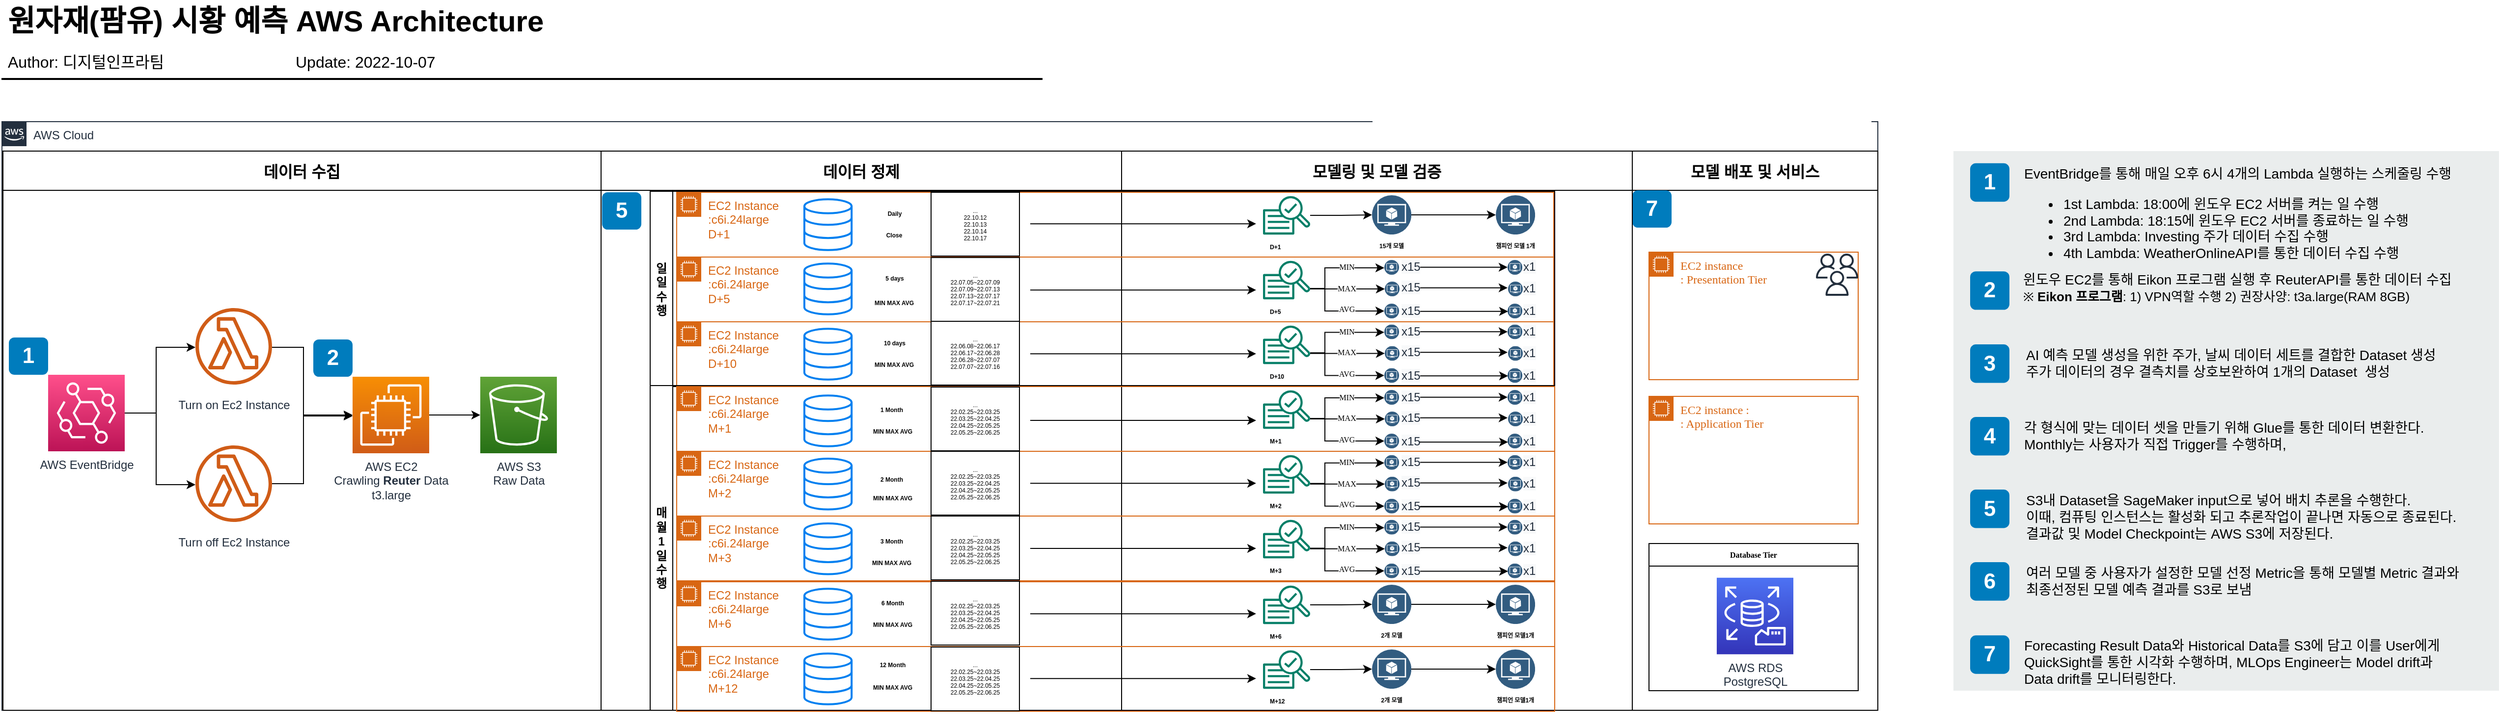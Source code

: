 <mxfile version="20.4.0" type="github">
  <diagram id="Ht1M8jgEwFfnCIfOTk4-" name="As-Is">
    <mxGraphModel dx="2382" dy="1193" grid="1" gridSize="10" guides="1" tooltips="1" connect="1" arrows="1" fold="1" page="1" pageScale="1" pageWidth="1169" pageHeight="827" math="0" shadow="0">
      <root>
        <mxCell id="0" />
        <mxCell id="1" parent="0" />
        <mxCell id="-QjtrjUzRDEMRZ5MF8oH-47" value="원자재(팜유) 시황 예측 AWS Architecture" style="text;html=1;resizable=0;points=[];autosize=1;align=left;verticalAlign=top;spacingTop=-4;fontSize=30;fontStyle=1;labelBackgroundColor=none;" parent="1" vertex="1">
          <mxGeometry x="36.5" y="26.5" width="590" height="40" as="geometry" />
        </mxCell>
        <mxCell id="-QjtrjUzRDEMRZ5MF8oH-48" value="Author: 디지털인프라팀" style="text;html=1;resizable=0;points=[];autosize=1;align=left;verticalAlign=top;spacingTop=-4;fontSize=16;labelBackgroundColor=none;" parent="1" vertex="1">
          <mxGeometry x="36.5" y="76.5" width="190" height="30" as="geometry" />
        </mxCell>
        <mxCell id="SCVMTBWpLvtzJIhz15lM-1" value="" style="line;strokeWidth=2;html=1;fontSize=14;labelBackgroundColor=none;" parent="1" vertex="1">
          <mxGeometry x="32.5" y="101.5" width="1060" height="10" as="geometry" />
        </mxCell>
        <mxCell id="1dBTJliTiQG94aDny_BC-19" value="AWS Cloud" style="points=[[0,0],[0.25,0],[0.5,0],[0.75,0],[1,0],[1,0.25],[1,0.5],[1,0.75],[1,1],[0.75,1],[0.5,1],[0.25,1],[0,1],[0,0.75],[0,0.5],[0,0.25]];outlineConnect=0;gradientColor=none;html=1;whiteSpace=wrap;fontSize=12;fontStyle=0;shape=mxgraph.aws4.group;grIcon=mxgraph.aws4.group_aws_cloud_alt;strokeColor=#232F3E;fillColor=none;verticalAlign=top;align=left;spacingLeft=30;fontColor=#232F3E;dashed=0;labelBackgroundColor=none;container=1;pointerEvents=0;collapsible=0;recursiveResize=0;" parent="1" vertex="1">
          <mxGeometry x="33" y="150" width="1910" height="600" as="geometry" />
        </mxCell>
        <mxCell id="1dBTJliTiQG94aDny_BC-61" value="데이터 수집" style="swimlane;startSize=40;fontSize=16;" parent="1dBTJliTiQG94aDny_BC-19" vertex="1">
          <mxGeometry x="1" y="30" width="609" height="570" as="geometry">
            <mxRectangle x="-30" y="1060" width="120" height="30" as="alternateBounds" />
          </mxGeometry>
        </mxCell>
        <mxCell id="6hlHMrz7loX8VQzPJCg0-3" value="2" style="rounded=1;whiteSpace=wrap;html=1;fillColor=#007CBD;strokeColor=none;fontColor=#FFFFFF;fontStyle=1;fontSize=22;labelBackgroundColor=none;" parent="1dBTJliTiQG94aDny_BC-61" vertex="1">
          <mxGeometry x="316" y="192" width="40" height="38" as="geometry" />
        </mxCell>
        <mxCell id="dCYjzD_zUEwOEs_KfjNQ-6" value="AWS EventBridge" style="sketch=0;points=[[0,0,0],[0.25,0,0],[0.5,0,0],[0.75,0,0],[1,0,0],[0,1,0],[0.25,1,0],[0.5,1,0],[0.75,1,0],[1,1,0],[0,0.25,0],[0,0.5,0],[0,0.75,0],[1,0.25,0],[1,0.5,0],[1,0.75,0]];outlineConnect=0;fontColor=#232F3E;gradientColor=#FF4F8B;gradientDirection=north;fillColor=#BC1356;strokeColor=#ffffff;dashed=0;verticalLabelPosition=bottom;verticalAlign=top;align=center;html=1;fontSize=12;fontStyle=0;aspect=fixed;shape=mxgraph.aws4.resourceIcon;resIcon=mxgraph.aws4.eventbridge;" parent="1dBTJliTiQG94aDny_BC-61" vertex="1">
          <mxGeometry x="46" y="228" width="78" height="78" as="geometry" />
        </mxCell>
        <mxCell id="dCYjzD_zUEwOEs_KfjNQ-7" value="Turn on Ec2 Instance" style="outlineConnect=0;fontColor=#232F3E;gradientColor=none;fillColor=#D05C17;strokeColor=none;dashed=0;verticalLabelPosition=bottom;verticalAlign=top;align=center;html=1;fontSize=12;fontStyle=0;aspect=fixed;pointerEvents=1;shape=mxgraph.aws4.lambda_function;labelBackgroundColor=#ffffff;spacingTop=7;" parent="1dBTJliTiQG94aDny_BC-61" vertex="1">
          <mxGeometry x="196" y="160" width="78" height="78" as="geometry" />
        </mxCell>
        <mxCell id="dCYjzD_zUEwOEs_KfjNQ-8" style="edgeStyle=orthogonalEdgeStyle;rounded=0;orthogonalLoop=1;jettySize=auto;html=1;exitX=1;exitY=0.5;exitDx=0;exitDy=0;exitPerimeter=0;" parent="1dBTJliTiQG94aDny_BC-61" source="dCYjzD_zUEwOEs_KfjNQ-6" target="dCYjzD_zUEwOEs_KfjNQ-7" edge="1">
          <mxGeometry relative="1" as="geometry">
            <Array as="points">
              <mxPoint x="156" y="267" />
              <mxPoint x="156" y="200" />
            </Array>
          </mxGeometry>
        </mxCell>
        <mxCell id="dCYjzD_zUEwOEs_KfjNQ-11" value="Turn off Ec2 Instance" style="outlineConnect=0;fontColor=#232F3E;gradientColor=none;fillColor=#D05C17;strokeColor=none;dashed=0;verticalLabelPosition=bottom;verticalAlign=top;align=center;html=1;fontSize=12;fontStyle=0;aspect=fixed;pointerEvents=1;shape=mxgraph.aws4.lambda_function;labelBackgroundColor=#ffffff;spacingTop=7;" parent="1dBTJliTiQG94aDny_BC-61" vertex="1">
          <mxGeometry x="196" y="300" width="78" height="78" as="geometry" />
        </mxCell>
        <mxCell id="dCYjzD_zUEwOEs_KfjNQ-12" style="edgeStyle=orthogonalEdgeStyle;rounded=0;orthogonalLoop=1;jettySize=auto;html=1;" parent="1dBTJliTiQG94aDny_BC-61" source="dCYjzD_zUEwOEs_KfjNQ-6" target="dCYjzD_zUEwOEs_KfjNQ-11" edge="1">
          <mxGeometry relative="1" as="geometry">
            <Array as="points">
              <mxPoint x="156" y="267" />
              <mxPoint x="156" y="340" />
            </Array>
          </mxGeometry>
        </mxCell>
        <mxCell id="dCYjzD_zUEwOEs_KfjNQ-17" style="edgeStyle=orthogonalEdgeStyle;rounded=0;orthogonalLoop=1;jettySize=auto;html=1;" parent="1dBTJliTiQG94aDny_BC-61" source="dCYjzD_zUEwOEs_KfjNQ-7" edge="1" target="CtUr043-NP_PtcqY4t4r-4">
          <mxGeometry relative="1" as="geometry">
            <mxPoint x="356" y="140.026" as="targetPoint" />
            <Array as="points">
              <mxPoint x="306" y="200" />
              <mxPoint x="306" y="269" />
            </Array>
          </mxGeometry>
        </mxCell>
        <mxCell id="dCYjzD_zUEwOEs_KfjNQ-18" style="edgeStyle=orthogonalEdgeStyle;rounded=0;orthogonalLoop=1;jettySize=auto;html=1;" parent="1dBTJliTiQG94aDny_BC-61" source="dCYjzD_zUEwOEs_KfjNQ-11" edge="1" target="CtUr043-NP_PtcqY4t4r-4">
          <mxGeometry relative="1" as="geometry">
            <mxPoint x="356" y="170.026" as="targetPoint" />
            <Array as="points">
              <mxPoint x="306" y="339" />
              <mxPoint x="306" y="270" />
            </Array>
          </mxGeometry>
        </mxCell>
        <mxCell id="6hlHMrz7loX8VQzPJCg0-2" value="1" style="rounded=1;whiteSpace=wrap;html=1;fillColor=#007CBD;strokeColor=none;fontColor=#FFFFFF;fontStyle=1;fontSize=22;labelBackgroundColor=none;" parent="1dBTJliTiQG94aDny_BC-61" vertex="1">
          <mxGeometry x="6" y="190" width="40" height="38" as="geometry" />
        </mxCell>
        <mxCell id="CtUr043-NP_PtcqY4t4r-4" value="AWS EC2&lt;br&gt;Crawling&amp;nbsp;&lt;b&gt;Reuter&amp;nbsp;&lt;/b&gt;Data&lt;br&gt;t3.large" style="sketch=0;points=[[0,0,0],[0.25,0,0],[0.5,0,0],[0.75,0,0],[1,0,0],[0,1,0],[0.25,1,0],[0.5,1,0],[0.75,1,0],[1,1,0],[0,0.25,0],[0,0.5,0],[0,0.75,0],[1,0.25,0],[1,0.5,0],[1,0.75,0]];outlineConnect=0;fontColor=#232F3E;gradientColor=#F78E04;gradientDirection=north;fillColor=#D05C17;strokeColor=#ffffff;dashed=0;verticalLabelPosition=bottom;verticalAlign=top;align=center;html=1;fontSize=12;fontStyle=0;aspect=fixed;shape=mxgraph.aws4.resourceIcon;resIcon=mxgraph.aws4.ec2;" parent="1dBTJliTiQG94aDny_BC-61" vertex="1">
          <mxGeometry x="356" y="230" width="78" height="78" as="geometry" />
        </mxCell>
        <mxCell id="1dBTJliTiQG94aDny_BC-4" value="AWS S3&lt;br&gt;Raw Data" style="sketch=0;points=[[0,0,0],[0.25,0,0],[0.5,0,0],[0.75,0,0],[1,0,0],[0,1,0],[0.25,1,0],[0.5,1,0],[0.75,1,0],[1,1,0],[0,0.25,0],[0,0.5,0],[0,0.75,0],[1,0.25,0],[1,0.5,0],[1,0.75,0]];outlineConnect=0;fontColor=#232F3E;gradientColor=#60A337;gradientDirection=north;fillColor=#277116;strokeColor=#ffffff;dashed=0;verticalLabelPosition=bottom;verticalAlign=top;align=center;html=1;fontSize=12;fontStyle=0;aspect=fixed;shape=mxgraph.aws4.resourceIcon;resIcon=mxgraph.aws4.s3;" parent="1dBTJliTiQG94aDny_BC-61" vertex="1">
          <mxGeometry x="486" y="230" width="78" height="78" as="geometry" />
        </mxCell>
        <mxCell id="5yS98mvfxcx_hgTfGWl0-2" style="edgeStyle=orthogonalEdgeStyle;rounded=0;orthogonalLoop=1;jettySize=auto;html=1;entryX=0;entryY=0.5;entryDx=0;entryDy=0;entryPerimeter=0;" edge="1" parent="1dBTJliTiQG94aDny_BC-61" source="CtUr043-NP_PtcqY4t4r-4" target="1dBTJliTiQG94aDny_BC-4">
          <mxGeometry relative="1" as="geometry" />
        </mxCell>
        <mxCell id="dCYjzD_zUEwOEs_KfjNQ-34" value="모델 배포 및 서비스" style="swimlane;startSize=40;fontSize=16;align=center;verticalAlign=middle;" parent="1dBTJliTiQG94aDny_BC-19" vertex="1">
          <mxGeometry x="1660" y="30" width="250" height="570" as="geometry">
            <mxRectangle x="731" y="30" width="120" height="30" as="alternateBounds" />
          </mxGeometry>
        </mxCell>
        <mxCell id="FTdMu0rv-jqPg10kDiAU-153" value="7" style="rounded=1;whiteSpace=wrap;html=1;fillColor=#007CBD;strokeColor=none;fontColor=#FFFFFF;fontStyle=1;fontSize=22;labelBackgroundColor=none;" parent="dCYjzD_zUEwOEs_KfjNQ-34" vertex="1">
          <mxGeometry y="40" width="40" height="38" as="geometry" />
        </mxCell>
        <mxCell id="5yS98mvfxcx_hgTfGWl0-482" value="EC2 instance&lt;br&gt;: Presentation Tier" style="points=[[0,0],[0.25,0],[0.5,0],[0.75,0],[1,0],[1,0.25],[1,0.5],[1,0.75],[1,1],[0.75,1],[0.5,1],[0.25,1],[0,1],[0,0.75],[0,0.5],[0,0.25]];outlineConnect=0;gradientColor=none;html=1;whiteSpace=wrap;fontSize=12;fontStyle=0;container=1;pointerEvents=0;collapsible=0;recursiveResize=0;shape=mxgraph.aws4.group;grIcon=mxgraph.aws4.group_ec2_instance_contents;strokeColor=#D86613;fillColor=none;verticalAlign=top;align=left;spacingLeft=30;fontColor=#D86613;dashed=0;fontFamily=Tahoma;" vertex="1" parent="dCYjzD_zUEwOEs_KfjNQ-34">
          <mxGeometry x="17" y="103" width="213" height="130" as="geometry" />
        </mxCell>
        <mxCell id="5yS98mvfxcx_hgTfGWl0-488" value="" style="shape=image;verticalLabelPosition=bottom;labelBackgroundColor=default;verticalAlign=top;aspect=fixed;imageAspect=0;image=https://acquven.com/blog/02/images/angular.jpg;" vertex="1" parent="5yS98mvfxcx_hgTfGWl0-482">
          <mxGeometry x="40" y="41" width="126.42" height="83.14" as="geometry" />
        </mxCell>
        <mxCell id="5yS98mvfxcx_hgTfGWl0-490" value="" style="sketch=0;outlineConnect=0;fontColor=#232F3E;gradientColor=none;fillColor=#232F3D;strokeColor=none;dashed=0;verticalLabelPosition=bottom;verticalAlign=top;align=center;html=1;fontSize=12;fontStyle=0;aspect=fixed;pointerEvents=1;shape=mxgraph.aws4.users;fontFamily=Tahoma;" vertex="1" parent="5yS98mvfxcx_hgTfGWl0-482">
          <mxGeometry x="170" y="1.5" width="43" height="43" as="geometry" />
        </mxCell>
        <mxCell id="5yS98mvfxcx_hgTfGWl0-484" value="EC2 instance :&lt;br&gt;: Application Tier" style="points=[[0,0],[0.25,0],[0.5,0],[0.75,0],[1,0],[1,0.25],[1,0.5],[1,0.75],[1,1],[0.75,1],[0.5,1],[0.25,1],[0,1],[0,0.75],[0,0.5],[0,0.25]];outlineConnect=0;gradientColor=none;html=1;whiteSpace=wrap;fontSize=12;fontStyle=0;container=1;pointerEvents=0;collapsible=0;recursiveResize=0;shape=mxgraph.aws4.group;grIcon=mxgraph.aws4.group_ec2_instance_contents;strokeColor=#D86613;fillColor=none;verticalAlign=top;align=left;spacingLeft=30;fontColor=#D86613;dashed=0;fontFamily=Tahoma;" vertex="1" parent="dCYjzD_zUEwOEs_KfjNQ-34">
          <mxGeometry x="17" y="250" width="213" height="130" as="geometry" />
        </mxCell>
        <mxCell id="5yS98mvfxcx_hgTfGWl0-489" value="" style="shape=image;verticalLabelPosition=bottom;labelBackgroundColor=default;verticalAlign=top;aspect=fixed;imageAspect=0;image=https://images.velog.io/images/galaxy/post/b501f325-1810-4e26-962e-e66ca0b94ca9/image.png;" vertex="1" parent="5yS98mvfxcx_hgTfGWl0-484">
          <mxGeometry x="20" y="41.26" width="169.2" height="88.74" as="geometry" />
        </mxCell>
        <mxCell id="5yS98mvfxcx_hgTfGWl0-486" value="Database Tier" style="swimlane;fontFamily=Tahoma;fontSize=8;" vertex="1" parent="dCYjzD_zUEwOEs_KfjNQ-34">
          <mxGeometry x="17" y="400" width="213" height="150" as="geometry" />
        </mxCell>
        <mxCell id="pEg31mfBv90CwenNYa6Y-13" value="AWS RDS&lt;br&gt;PostgreSQL" style="sketch=0;points=[[0,0,0],[0.25,0,0],[0.5,0,0],[0.75,0,0],[1,0,0],[0,1,0],[0.25,1,0],[0.5,1,0],[0.75,1,0],[1,1,0],[0,0.25,0],[0,0.5,0],[0,0.75,0],[1,0.25,0],[1,0.5,0],[1,0.75,0]];outlineConnect=0;fontColor=#232F3E;gradientColor=#4D72F3;gradientDirection=north;fillColor=#3334B9;strokeColor=#ffffff;dashed=0;verticalLabelPosition=bottom;verticalAlign=top;align=center;html=1;fontSize=12;fontStyle=0;aspect=fixed;shape=mxgraph.aws4.resourceIcon;resIcon=mxgraph.aws4.rds_on_vmware;" parent="5yS98mvfxcx_hgTfGWl0-486" vertex="1">
          <mxGeometry x="69" y="34.84" width="78" height="78" as="geometry" />
        </mxCell>
        <mxCell id="FTdMu0rv-jqPg10kDiAU-1" value="데이터 정제" style="swimlane;startSize=40;fontSize=16;" parent="1dBTJliTiQG94aDny_BC-19" vertex="1">
          <mxGeometry x="610" y="30" width="530" height="570" as="geometry">
            <mxRectangle x="731" y="30" width="120" height="30" as="alternateBounds" />
          </mxGeometry>
        </mxCell>
        <mxCell id="FTdMu0rv-jqPg10kDiAU-12" value="5" style="rounded=1;whiteSpace=wrap;html=1;fillColor=#007CBD;strokeColor=none;fontColor=#FFFFFF;fontStyle=1;fontSize=22;labelBackgroundColor=none;" parent="FTdMu0rv-jqPg10kDiAU-1" vertex="1">
          <mxGeometry x="1" y="42" width="40" height="38" as="geometry" />
        </mxCell>
        <mxCell id="dCYjzD_zUEwOEs_KfjNQ-3" value="모델링 및 모델 검증" style="swimlane;startSize=40;fontSize=16;strokeColor=#000000;" parent="1dBTJliTiQG94aDny_BC-19" vertex="1">
          <mxGeometry x="1140" y="30" width="520" height="570" as="geometry">
            <mxRectangle x="1140" y="30" width="120" height="30" as="alternateBounds" />
          </mxGeometry>
        </mxCell>
        <mxCell id="5yS98mvfxcx_hgTfGWl0-152" value="일일 수행" style="swimlane;direction=north;whiteSpace=wrap;" vertex="1" parent="dCYjzD_zUEwOEs_KfjNQ-3">
          <mxGeometry x="-480" y="41" width="921" height="199" as="geometry" />
        </mxCell>
        <mxCell id="5yS98mvfxcx_hgTfGWl0-211" value="EC2 Instance&lt;br&gt;:c6i.24large&lt;br&gt;D+10" style="points=[[0,0],[0.25,0],[0.5,0],[0.75,0],[1,0],[1,0.25],[1,0.5],[1,0.75],[1,1],[0.75,1],[0.5,1],[0.25,1],[0,1],[0,0.75],[0,0.5],[0,0.25]];outlineConnect=0;gradientColor=none;html=1;whiteSpace=wrap;fontSize=12;fontStyle=0;container=0;pointerEvents=0;collapsible=0;recursiveResize=0;shape=mxgraph.aws4.group;grIcon=mxgraph.aws4.group_ec2_instance_contents;strokeColor=#D86613;fillColor=none;verticalAlign=top;align=left;spacingLeft=30;fontColor=#D86613;dashed=0;" vertex="1" parent="5yS98mvfxcx_hgTfGWl0-152">
          <mxGeometry x="27" y="133" width="893" height="66" as="geometry" />
        </mxCell>
        <mxCell id="5yS98mvfxcx_hgTfGWl0-191" value="EC2 Instance&lt;br&gt;:c6i.24large&lt;br&gt;D+5" style="points=[[0,0],[0.25,0],[0.5,0],[0.75,0],[1,0],[1,0.25],[1,0.5],[1,0.75],[1,1],[0.75,1],[0.5,1],[0.25,1],[0,1],[0,0.75],[0,0.5],[0,0.25]];outlineConnect=0;gradientColor=none;html=1;whiteSpace=wrap;fontSize=12;fontStyle=0;container=0;pointerEvents=0;collapsible=0;recursiveResize=0;shape=mxgraph.aws4.group;grIcon=mxgraph.aws4.group_ec2_instance_contents;strokeColor=#D86613;fillColor=none;verticalAlign=top;align=left;spacingLeft=30;fontColor=#D86613;dashed=0;" vertex="1" parent="5yS98mvfxcx_hgTfGWl0-152">
          <mxGeometry x="27" y="67" width="893" height="66" as="geometry" />
        </mxCell>
        <mxCell id="5yS98mvfxcx_hgTfGWl0-153" value="EC2 Instance &lt;br&gt;:c6i.24large&lt;br&gt;D+1" style="points=[[0,0],[0.25,0],[0.5,0],[0.75,0],[1,0],[1,0.25],[1,0.5],[1,0.75],[1,1],[0.75,1],[0.5,1],[0.25,1],[0,1],[0,0.75],[0,0.5],[0,0.25]];outlineConnect=0;gradientColor=none;html=1;whiteSpace=wrap;fontSize=12;fontStyle=0;container=0;pointerEvents=0;collapsible=0;recursiveResize=0;shape=mxgraph.aws4.group;grIcon=mxgraph.aws4.group_ec2_instance_contents;strokeColor=#D86613;fillColor=none;verticalAlign=top;align=left;spacingLeft=30;fontColor=#D86613;dashed=0;" vertex="1" parent="5yS98mvfxcx_hgTfGWl0-152">
          <mxGeometry x="27" y="1" width="893" height="66" as="geometry" />
        </mxCell>
        <mxCell id="5yS98mvfxcx_hgTfGWl0-648" value="" style="html=1;verticalLabelPosition=bottom;align=center;labelBackgroundColor=#ffffff;verticalAlign=top;strokeWidth=2;strokeColor=#0080F0;shadow=0;dashed=0;shape=mxgraph.ios7.icons.data;" vertex="1" parent="5yS98mvfxcx_hgTfGWl0-152">
          <mxGeometry x="157" y="8.08" width="48.11" height="51.85" as="geometry" />
        </mxCell>
        <mxCell id="5yS98mvfxcx_hgTfGWl0-657" value="" style="html=1;verticalLabelPosition=bottom;align=center;labelBackgroundColor=#ffffff;verticalAlign=top;strokeWidth=2;strokeColor=#0080F0;shadow=0;dashed=0;shape=mxgraph.ios7.icons.data;" vertex="1" parent="5yS98mvfxcx_hgTfGWl0-152">
          <mxGeometry x="157" y="73.58" width="48.11" height="51.85" as="geometry" />
        </mxCell>
        <mxCell id="5yS98mvfxcx_hgTfGWl0-658" value="" style="html=1;verticalLabelPosition=bottom;align=center;labelBackgroundColor=#ffffff;verticalAlign=top;strokeWidth=2;strokeColor=#0080F0;shadow=0;dashed=0;shape=mxgraph.ios7.icons.data;" vertex="1" parent="5yS98mvfxcx_hgTfGWl0-152">
          <mxGeometry x="157" y="140.07" width="48.11" height="51.85" as="geometry" />
        </mxCell>
        <mxCell id="5yS98mvfxcx_hgTfGWl0-649" value="Daily" style="text;html=1;strokeColor=none;fillColor=none;align=center;verticalAlign=middle;whiteSpace=wrap;rounded=0;fontStyle=1;fontSize=6;fontFamily=Helvetica;" vertex="1" parent="5yS98mvfxcx_hgTfGWl0-152">
          <mxGeometry x="218.5" y="8.08" width="60" height="30" as="geometry" />
        </mxCell>
        <mxCell id="5yS98mvfxcx_hgTfGWl0-650" value="Close" style="text;html=1;strokeColor=none;fillColor=none;align=center;verticalAlign=middle;whiteSpace=wrap;rounded=0;fontStyle=1;fontSize=6;fontFamily=Helvetica;" vertex="1" parent="5yS98mvfxcx_hgTfGWl0-152">
          <mxGeometry x="207" y="29.93" width="83" height="30" as="geometry" />
        </mxCell>
        <mxCell id="5yS98mvfxcx_hgTfGWl0-671" value="...&lt;br&gt;22.10.12&lt;br&gt;22.10.13&lt;br&gt;22.10.14&lt;br&gt;22.10.17" style="shape=note;whiteSpace=wrap;html=1;backgroundOutline=1;darkOpacity=0.05;fontSize=6;size=0;" vertex="1" parent="5yS98mvfxcx_hgTfGWl0-152">
          <mxGeometry x="286.01" y="1" width="90" height="65" as="geometry" />
        </mxCell>
        <mxCell id="5yS98mvfxcx_hgTfGWl0-672" value="...&lt;br&gt;22.07.05~22.07.09&lt;br&gt;22.07.09~22.07.13&lt;br&gt;22.07.13~22.07.17&lt;br&gt;22.07.17~22.07.21" style="shape=note;whiteSpace=wrap;html=1;backgroundOutline=1;darkOpacity=0.05;fontSize=6;size=0;" vertex="1" parent="5yS98mvfxcx_hgTfGWl0-152">
          <mxGeometry x="286.01" y="67.5" width="90" height="65" as="geometry" />
        </mxCell>
        <mxCell id="5yS98mvfxcx_hgTfGWl0-673" value="...&lt;br&gt;22.06.08~22.06.17&lt;br&gt;22.06.17~22.06.28&lt;br&gt;22.06.28~22.07.07&lt;br&gt;22.07.07~22.07.16" style="shape=note;whiteSpace=wrap;html=1;backgroundOutline=1;darkOpacity=0.05;fontSize=6;size=0;" vertex="1" parent="5yS98mvfxcx_hgTfGWl0-152">
          <mxGeometry x="286" y="132.5" width="90" height="65" as="geometry" />
        </mxCell>
        <mxCell id="5yS98mvfxcx_hgTfGWl0-676" value="" style="endArrow=classic;html=1;rounded=0;fontFamily=Tahoma;fontSize=8;startSize=1;jumpSize=4;" edge="1" parent="5yS98mvfxcx_hgTfGWl0-152">
          <mxGeometry width="50" height="50" relative="1" as="geometry">
            <mxPoint x="387" y="33.08" as="sourcePoint" />
            <mxPoint x="617" y="33.08" as="targetPoint" />
          </mxGeometry>
        </mxCell>
        <mxCell id="5yS98mvfxcx_hgTfGWl0-677" value="" style="endArrow=classic;html=1;rounded=0;fontFamily=Tahoma;fontSize=8;startSize=1;jumpSize=4;" edge="1" parent="5yS98mvfxcx_hgTfGWl0-152">
          <mxGeometry width="50" height="50" relative="1" as="geometry">
            <mxPoint x="387" y="100.58" as="sourcePoint" />
            <mxPoint x="617" y="100.58" as="targetPoint" />
          </mxGeometry>
        </mxCell>
        <mxCell id="5yS98mvfxcx_hgTfGWl0-678" value="" style="endArrow=classic;html=1;rounded=0;fontFamily=Tahoma;fontSize=8;startSize=1;jumpSize=4;" edge="1" parent="5yS98mvfxcx_hgTfGWl0-152">
          <mxGeometry width="50" height="50" relative="1" as="geometry">
            <mxPoint x="387" y="165.58" as="sourcePoint" />
            <mxPoint x="617" y="165.58" as="targetPoint" />
          </mxGeometry>
        </mxCell>
        <mxCell id="5yS98mvfxcx_hgTfGWl0-684" value="MIN MAX AVG" style="text;html=1;strokeColor=none;fillColor=none;align=center;verticalAlign=middle;whiteSpace=wrap;rounded=0;fontStyle=1;fontSize=6;fontFamily=Helvetica;" vertex="1" parent="5yS98mvfxcx_hgTfGWl0-152">
          <mxGeometry x="207" y="98.85" width="83" height="30" as="geometry" />
        </mxCell>
        <mxCell id="5yS98mvfxcx_hgTfGWl0-685" value="5 days" style="text;html=1;strokeColor=none;fillColor=none;align=center;verticalAlign=middle;whiteSpace=wrap;rounded=0;fontStyle=1;fontSize=6;fontFamily=Helvetica;" vertex="1" parent="5yS98mvfxcx_hgTfGWl0-152">
          <mxGeometry x="218.5" y="73.58" width="60" height="30" as="geometry" />
        </mxCell>
        <mxCell id="5yS98mvfxcx_hgTfGWl0-686" value="MIN MAX AVG" style="text;html=1;strokeColor=none;fillColor=none;align=center;verticalAlign=middle;whiteSpace=wrap;rounded=0;fontStyle=1;fontSize=6;fontFamily=Helvetica;" vertex="1" parent="5yS98mvfxcx_hgTfGWl0-152">
          <mxGeometry x="207" y="161.92" width="83" height="30" as="geometry" />
        </mxCell>
        <mxCell id="5yS98mvfxcx_hgTfGWl0-687" value="10 days" style="text;html=1;strokeColor=none;fillColor=none;align=center;verticalAlign=middle;whiteSpace=wrap;rounded=0;fontStyle=1;fontSize=6;fontFamily=Helvetica;" vertex="1" parent="5yS98mvfxcx_hgTfGWl0-152">
          <mxGeometry x="218.5" y="140.07" width="60" height="30" as="geometry" />
        </mxCell>
        <mxCell id="5yS98mvfxcx_hgTfGWl0-251" value="매월 1&#xa;일 수행" style="swimlane;direction=north;whiteSpace=wrap;" vertex="1" parent="dCYjzD_zUEwOEs_KfjNQ-3">
          <mxGeometry x="-480" y="239" width="921" height="331" as="geometry">
            <mxRectangle x="87" y="239" width="80" height="40" as="alternateBounds" />
          </mxGeometry>
        </mxCell>
        <mxCell id="6hlHMrz7loX8VQzPJCg0-1" value="Update: 2022-10-07" style="text;html=1;resizable=0;points=[];autosize=1;align=left;verticalAlign=top;spacingTop=-4;fontSize=16;labelBackgroundColor=none;" parent="1" vertex="1">
          <mxGeometry x="330" y="76.5" width="170" height="30" as="geometry" />
        </mxCell>
        <mxCell id="CtUr043-NP_PtcqY4t4r-3" value="" style="group" parent="1" vertex="1" connectable="0">
          <mxGeometry x="2020" y="180" width="555.5" height="550" as="geometry" />
        </mxCell>
        <mxCell id="Gu6WN1yIWV0_MbR31gMe-1" value="" style="rounded=0;whiteSpace=wrap;html=1;fillColor=#EAEDED;fontSize=22;fontColor=#FFFFFF;strokeColor=none;labelBackgroundColor=none;" parent="CtUr043-NP_PtcqY4t4r-3" vertex="1">
          <mxGeometry width="555.5" height="550" as="geometry" />
        </mxCell>
        <mxCell id="-QjtrjUzRDEMRZ5MF8oH-36" value="1" style="rounded=1;whiteSpace=wrap;html=1;fillColor=#007CBD;strokeColor=none;fontColor=#FFFFFF;fontStyle=1;fontSize=22;labelBackgroundColor=none;" parent="CtUr043-NP_PtcqY4t4r-3" vertex="1">
          <mxGeometry x="17" y="12.383" width="40" height="39.212" as="geometry" />
        </mxCell>
        <mxCell id="-QjtrjUzRDEMRZ5MF8oH-37" value="2" style="rounded=1;whiteSpace=wrap;html=1;fillColor=#007CBD;strokeColor=none;fontColor=#FFFFFF;fontStyle=1;fontSize=22;labelBackgroundColor=none;" parent="CtUr043-NP_PtcqY4t4r-3" vertex="1">
          <mxGeometry x="17" y="122.576" width="40" height="39.212" as="geometry" />
        </mxCell>
        <mxCell id="-QjtrjUzRDEMRZ5MF8oH-38" value="3" style="rounded=1;whiteSpace=wrap;html=1;fillColor=#007CBD;strokeColor=none;fontColor=#FFFFFF;fontStyle=1;fontSize=22;labelBackgroundColor=none;" parent="CtUr043-NP_PtcqY4t4r-3" vertex="1">
          <mxGeometry x="17" y="197" width="40" height="39.212" as="geometry" />
        </mxCell>
        <mxCell id="-QjtrjUzRDEMRZ5MF8oH-39" value="4" style="rounded=1;whiteSpace=wrap;html=1;fillColor=#007CBD;strokeColor=none;fontColor=#FFFFFF;fontStyle=1;fontSize=22;labelBackgroundColor=none;" parent="CtUr043-NP_PtcqY4t4r-3" vertex="1">
          <mxGeometry x="17" y="271" width="40" height="39.212" as="geometry" />
        </mxCell>
        <mxCell id="-QjtrjUzRDEMRZ5MF8oH-40" value="5" style="rounded=1;whiteSpace=wrap;html=1;fillColor=#007CBD;strokeColor=none;fontColor=#FFFFFF;fontStyle=1;fontSize=22;labelBackgroundColor=none;" parent="CtUr043-NP_PtcqY4t4r-3" vertex="1">
          <mxGeometry x="17" y="345" width="40" height="39.212" as="geometry" />
        </mxCell>
        <mxCell id="-QjtrjUzRDEMRZ5MF8oH-41" value="6" style="rounded=1;whiteSpace=wrap;html=1;fillColor=#007CBD;strokeColor=none;fontColor=#FFFFFF;fontStyle=1;fontSize=22;labelBackgroundColor=none;" parent="CtUr043-NP_PtcqY4t4r-3" vertex="1">
          <mxGeometry x="17" y="419" width="40" height="39.212" as="geometry" />
        </mxCell>
        <mxCell id="-QjtrjUzRDEMRZ5MF8oH-42" value="7" style="rounded=1;whiteSpace=wrap;html=1;fillColor=#007CBD;strokeColor=none;fontColor=#FFFFFF;fontStyle=1;fontSize=22;labelBackgroundColor=none;" parent="CtUr043-NP_PtcqY4t4r-3" vertex="1">
          <mxGeometry x="17" y="493.613" width="40" height="39.212" as="geometry" />
        </mxCell>
        <mxCell id="SCVMTBWpLvtzJIhz15lM-6" value="EventBridge를 통해&lt;span&gt;&amp;nbsp;매일 오후 6시 4개의 Lambda 실행하는 스케줄링 수행&lt;br&gt;&lt;ul&gt;&lt;li&gt;&lt;span&gt;1st Lambda: 18:00에 윈도우 EC2 서버를 켜는 일 수행&lt;/span&gt;&lt;/li&gt;&lt;li&gt;2nd Lambda: 18:15에 윈도우 EC2 서버를 종료하는 일 수행&lt;/li&gt;&lt;li&gt;3rd Lambda: Investing 주가 데이터 수집 수행&lt;/li&gt;&lt;li&gt;4th Lambda: WeatherOnlineAPI를 통한 데이터 수집 수행&lt;/li&gt;&lt;/ul&gt;&lt;/span&gt;" style="text;html=1;align=left;verticalAlign=top;spacingTop=-4;fontSize=14;labelBackgroundColor=none;whiteSpace=wrap;" parent="CtUr043-NP_PtcqY4t4r-3" vertex="1">
          <mxGeometry x="70" y="12.38" width="480" height="101.13" as="geometry" />
        </mxCell>
        <mxCell id="SCVMTBWpLvtzJIhz15lM-7" value="윈도우 EC2를 통해 Eikon 프로그램 실행 후 ReuterAPI를 통한 데이터 수집&lt;br&gt;&lt;font style=&quot;font-size: 13px;&quot;&gt;※&amp;nbsp;&lt;b&gt;Eikon 프로그램&lt;/b&gt;:&lt;span style=&quot;background-color: initial;&quot;&gt;&amp;nbsp;1) VPN역할 수행 2)&lt;/span&gt;&lt;span style=&quot;background-color: initial;&quot;&gt;&amp;nbsp;권장사양: t3a.large(RAM 8GB)&lt;/span&gt;&lt;span style=&quot;background-color: initial;&quot;&gt;&lt;br&gt;&lt;/span&gt;&lt;/font&gt;" style="text;html=1;align=left;verticalAlign=top;spacingTop=-4;fontSize=14;labelBackgroundColor=none;whiteSpace=wrap;" parent="CtUr043-NP_PtcqY4t4r-3" vertex="1">
          <mxGeometry x="69" y="120" width="486.5" height="40" as="geometry" />
        </mxCell>
        <mxCell id="SCVMTBWpLvtzJIhz15lM-9" value="&lt;span&gt;AI 예측 모델 생성을 위한 주가, 날씨 데이터 세트를 결합한&amp;nbsp;&lt;/span&gt;Dataset 생성&lt;br&gt;주가 데이터의 경우 결측치를 상호보완하여 1개의 Dataset&amp;nbsp;&amp;nbsp;생성" style="text;html=1;align=left;verticalAlign=top;spacingTop=-4;fontSize=14;labelBackgroundColor=none;whiteSpace=wrap;" parent="CtUr043-NP_PtcqY4t4r-3" vertex="1">
          <mxGeometry x="71.75" y="197" width="481" height="41.28" as="geometry" />
        </mxCell>
        <mxCell id="SCVMTBWpLvtzJIhz15lM-10" value="각 형식에 맞는 데이터 셋을 만들기 위해 Glue를 통한 데이터 변환한다.&lt;br&gt;Monthly는 사용자가 직접 Trigger를 수행하며," style="text;html=1;align=left;verticalAlign=top;spacingTop=-4;fontSize=14;labelBackgroundColor=none;whiteSpace=wrap;" parent="CtUr043-NP_PtcqY4t4r-3" vertex="1">
          <mxGeometry x="70" y="270.997" width="450" height="40.76" as="geometry" />
        </mxCell>
        <mxCell id="SCVMTBWpLvtzJIhz15lM-11" value="S3내 Dataset을 SageMaker input으로&amp;nbsp;넣어 배치 추론을 수행한다.&lt;br&gt;이때, 컴퓨팅 인스턴스는 활성화 되고 추론작업이 끝나면 자동으로 종료된다. 결과값 및 Model Checkpoint는 AWS S3에 저장된다." style="text;html=1;align=left;verticalAlign=top;spacingTop=-4;fontSize=14;labelBackgroundColor=none;whiteSpace=wrap;" parent="CtUr043-NP_PtcqY4t4r-3" vertex="1">
          <mxGeometry x="71.75" y="344.995" width="449" height="40.76" as="geometry" />
        </mxCell>
        <mxCell id="SCVMTBWpLvtzJIhz15lM-13" value="&lt;span&gt;Forecasting Result Data와 Historical Data를 S3에 담고 이를 User에게 QuickSight를 통한 시각화 수행하며, MLOps Engineer는 Model drift과 Data drift를 모니터링한다.&lt;/span&gt;" style="text;html=1;align=left;verticalAlign=top;spacingTop=-4;fontSize=14;labelBackgroundColor=none;whiteSpace=wrap;" parent="CtUr043-NP_PtcqY4t4r-3" vertex="1">
          <mxGeometry x="70" y="492.842" width="449" height="40.76" as="geometry" />
        </mxCell>
        <mxCell id="CtUr043-NP_PtcqY4t4r-2" value="여러 모델 중 사용자가 설정한 모델 선정 Metric을 통해 모델별 Metric 결과와 최종선정된 모델 예측 결과를 S3로 보냄" style="text;html=1;align=left;verticalAlign=top;spacingTop=-4;fontSize=14;labelBackgroundColor=none;whiteSpace=wrap;" parent="CtUr043-NP_PtcqY4t4r-3" vertex="1">
          <mxGeometry x="71.75" y="419.003" width="449" height="40.76" as="geometry" />
        </mxCell>
        <mxCell id="5yS98mvfxcx_hgTfGWl0-491" value="" style="sketch=0;outlineConnect=0;fontColor=#232F3E;gradientColor=none;fillColor=#067F68;strokeColor=none;dashed=0;verticalLabelPosition=bottom;verticalAlign=top;align=center;html=1;fontSize=12;fontStyle=0;aspect=fixed;pointerEvents=1;shape=mxgraph.aws4.sagemaker_train;labelBackgroundColor=none;fontFamily=Helvetica;" vertex="1" parent="1">
          <mxGeometry x="1317" y="225.5" width="48" height="40" as="geometry" />
        </mxCell>
        <mxCell id="5yS98mvfxcx_hgTfGWl0-492" value="" style="aspect=fixed;perimeter=ellipsePerimeter;html=1;align=center;shadow=0;dashed=0;fontColor=#4277BB;labelBackgroundColor=#ffffff;fontSize=12;spacingTop=3;image;image=img/lib/ibm/data/model.svg;" vertex="1" parent="1">
          <mxGeometry x="1428" y="225" width="40" height="40" as="geometry" />
        </mxCell>
        <mxCell id="5yS98mvfxcx_hgTfGWl0-493" style="edgeStyle=orthogonalEdgeStyle;rounded=0;orthogonalLoop=1;jettySize=auto;html=1;" edge="1" parent="1" source="5yS98mvfxcx_hgTfGWl0-491" target="5yS98mvfxcx_hgTfGWl0-492">
          <mxGeometry relative="1" as="geometry" />
        </mxCell>
        <mxCell id="5yS98mvfxcx_hgTfGWl0-494" value="" style="aspect=fixed;perimeter=ellipsePerimeter;html=1;align=center;shadow=0;dashed=0;fontColor=#4277BB;labelBackgroundColor=#ffffff;fontSize=12;spacingTop=3;image;image=img/lib/ibm/data/model.svg;" vertex="1" parent="1">
          <mxGeometry x="1554" y="225" width="40" height="40" as="geometry" />
        </mxCell>
        <mxCell id="5yS98mvfxcx_hgTfGWl0-495" style="edgeStyle=orthogonalEdgeStyle;rounded=0;orthogonalLoop=1;jettySize=auto;html=1;" edge="1" parent="1" source="5yS98mvfxcx_hgTfGWl0-492" target="5yS98mvfxcx_hgTfGWl0-494">
          <mxGeometry relative="1" as="geometry" />
        </mxCell>
        <mxCell id="5yS98mvfxcx_hgTfGWl0-496" value="15개 모델" style="text;html=1;strokeColor=none;fillColor=none;align=center;verticalAlign=middle;whiteSpace=wrap;rounded=0;fontStyle=1;fontSize=6;fontFamily=Helvetica;" vertex="1" parent="1">
          <mxGeometry x="1418" y="262" width="60" height="30" as="geometry" />
        </mxCell>
        <mxCell id="5yS98mvfxcx_hgTfGWl0-497" value="챔피언 모델 1개" style="text;html=1;strokeColor=none;fillColor=none;align=center;verticalAlign=middle;whiteSpace=wrap;rounded=0;fontStyle=1;fontSize=6;fontFamily=Helvetica;" vertex="1" parent="1">
          <mxGeometry x="1534" y="262" width="80" height="30" as="geometry" />
        </mxCell>
        <mxCell id="5yS98mvfxcx_hgTfGWl0-498" value="&lt;span style=&quot;color: rgb(0, 0, 0); font-family: Helvetica; font-size: 6px; font-style: normal; font-variant-ligatures: normal; font-variant-caps: normal; font-weight: 700; letter-spacing: normal; orphans: 2; text-align: center; text-indent: 0px; text-transform: none; widows: 2; word-spacing: 0px; -webkit-text-stroke-width: 0px; background-color: rgb(248, 249, 250); text-decoration-thickness: initial; text-decoration-style: initial; text-decoration-color: initial; float: none; display: inline !important;&quot;&gt;D+1&lt;/span&gt;" style="text;whiteSpace=wrap;html=1;" vertex="1" parent="1">
          <mxGeometry x="1322" y="262" width="50" height="40" as="geometry" />
        </mxCell>
        <mxCell id="5yS98mvfxcx_hgTfGWl0-499" value="" style="aspect=fixed;perimeter=ellipsePerimeter;html=1;align=center;shadow=0;dashed=0;fontColor=#4277BB;labelBackgroundColor=#ffffff;fontSize=12;spacingTop=3;image;image=img/lib/ibm/data/model.svg;" vertex="1" parent="1">
          <mxGeometry x="1566" y="291" width="15" height="15" as="geometry" />
        </mxCell>
        <mxCell id="5yS98mvfxcx_hgTfGWl0-500" value="" style="aspect=fixed;perimeter=ellipsePerimeter;html=1;align=center;shadow=0;dashed=0;fontColor=#4277BB;labelBackgroundColor=#ffffff;fontSize=12;spacingTop=3;image;image=img/lib/ibm/data/model.svg;" vertex="1" parent="1">
          <mxGeometry x="1566.5" y="313" width="15" height="15" as="geometry" />
        </mxCell>
        <mxCell id="5yS98mvfxcx_hgTfGWl0-501" value="" style="aspect=fixed;perimeter=ellipsePerimeter;html=1;align=center;shadow=0;dashed=0;fontColor=#4277BB;labelBackgroundColor=#ffffff;fontSize=12;spacingTop=3;image;image=img/lib/ibm/data/model.svg;" vertex="1" parent="1">
          <mxGeometry x="1566" y="335.5" width="15" height="15" as="geometry" />
        </mxCell>
        <mxCell id="5yS98mvfxcx_hgTfGWl0-502" style="edgeStyle=orthogonalEdgeStyle;rounded=0;orthogonalLoop=1;jettySize=auto;html=1;entryX=0;entryY=0.5;entryDx=0;entryDy=0;fontFamily=Tahoma;fontSize=8;" edge="1" parent="1" source="5yS98mvfxcx_hgTfGWl0-506" target="5yS98mvfxcx_hgTfGWl0-511">
          <mxGeometry relative="1" as="geometry">
            <Array as="points">
              <mxPoint x="1403" y="320" />
            </Array>
          </mxGeometry>
        </mxCell>
        <mxCell id="5yS98mvfxcx_hgTfGWl0-503" value="MAX" style="edgeLabel;html=1;align=center;verticalAlign=middle;resizable=0;points=[];fontSize=8;fontFamily=Tahoma;" vertex="1" connectable="0" parent="5yS98mvfxcx_hgTfGWl0-502">
          <mxGeometry x="-0.04" y="1" relative="1" as="geometry">
            <mxPoint as="offset" />
          </mxGeometry>
        </mxCell>
        <mxCell id="5yS98mvfxcx_hgTfGWl0-504" style="edgeStyle=orthogonalEdgeStyle;rounded=0;orthogonalLoop=1;jettySize=auto;html=1;entryX=0;entryY=0.5;entryDx=0;entryDy=0;fontFamily=Tahoma;fontSize=8;" edge="1" parent="1" source="5yS98mvfxcx_hgTfGWl0-506" target="5yS98mvfxcx_hgTfGWl0-512">
          <mxGeometry relative="1" as="geometry">
            <Array as="points">
              <mxPoint x="1380" y="320" />
              <mxPoint x="1380" y="343" />
            </Array>
          </mxGeometry>
        </mxCell>
        <mxCell id="5yS98mvfxcx_hgTfGWl0-505" value="AVG" style="edgeLabel;html=1;align=center;verticalAlign=middle;resizable=0;points=[];fontSize=8;fontFamily=Tahoma;" vertex="1" connectable="0" parent="5yS98mvfxcx_hgTfGWl0-504">
          <mxGeometry x="0.237" y="2" relative="1" as="geometry">
            <mxPoint x="-1" as="offset" />
          </mxGeometry>
        </mxCell>
        <mxCell id="5yS98mvfxcx_hgTfGWl0-506" value="" style="sketch=0;outlineConnect=0;fontColor=#232F3E;gradientColor=none;fillColor=#067F68;strokeColor=none;dashed=0;verticalLabelPosition=bottom;verticalAlign=top;align=center;html=1;fontSize=12;fontStyle=0;aspect=fixed;pointerEvents=1;shape=mxgraph.aws4.sagemaker_train;labelBackgroundColor=none;fontFamily=Helvetica;" vertex="1" parent="1">
          <mxGeometry x="1317" y="291.5" width="48" height="40" as="geometry" />
        </mxCell>
        <mxCell id="5yS98mvfxcx_hgTfGWl0-507" value="" style="aspect=fixed;perimeter=ellipsePerimeter;html=1;align=center;shadow=0;dashed=0;fontColor=#4277BB;labelBackgroundColor=#ffffff;fontSize=12;spacingTop=3;image;image=img/lib/ibm/data/model.svg;" vertex="1" parent="1">
          <mxGeometry x="1440.5" y="291" width="15" height="15" as="geometry" />
        </mxCell>
        <mxCell id="5yS98mvfxcx_hgTfGWl0-508" style="edgeStyle=orthogonalEdgeStyle;rounded=0;orthogonalLoop=1;jettySize=auto;html=1;" edge="1" parent="1" source="5yS98mvfxcx_hgTfGWl0-506" target="5yS98mvfxcx_hgTfGWl0-507">
          <mxGeometry relative="1" as="geometry">
            <Array as="points">
              <mxPoint x="1380" y="320" />
              <mxPoint x="1380" y="299" />
            </Array>
          </mxGeometry>
        </mxCell>
        <mxCell id="5yS98mvfxcx_hgTfGWl0-509" value="MIN" style="edgeLabel;html=1;align=center;verticalAlign=middle;resizable=0;points=[];fontSize=8;fontFamily=Tahoma;" vertex="1" connectable="0" parent="5yS98mvfxcx_hgTfGWl0-508">
          <mxGeometry x="0.191" y="1" relative="1" as="geometry">
            <mxPoint as="offset" />
          </mxGeometry>
        </mxCell>
        <mxCell id="5yS98mvfxcx_hgTfGWl0-510" value="&lt;span style=&quot;color: rgb(0, 0, 0); font-family: Helvetica; font-size: 6px; font-style: normal; font-variant-ligatures: normal; font-variant-caps: normal; font-weight: 700; letter-spacing: normal; orphans: 2; text-align: center; text-indent: 0px; text-transform: none; widows: 2; word-spacing: 0px; -webkit-text-stroke-width: 0px; background-color: rgb(248, 249, 250); text-decoration-thickness: initial; text-decoration-style: initial; text-decoration-color: initial; float: none; display: inline !important;&quot;&gt;D+5&lt;/span&gt;" style="text;whiteSpace=wrap;html=1;" vertex="1" parent="1">
          <mxGeometry x="1322" y="328" width="50" height="40" as="geometry" />
        </mxCell>
        <mxCell id="5yS98mvfxcx_hgTfGWl0-511" value="" style="aspect=fixed;perimeter=ellipsePerimeter;html=1;align=center;shadow=0;dashed=0;fontColor=#4277BB;labelBackgroundColor=#ffffff;fontSize=12;spacingTop=3;image;image=img/lib/ibm/data/model.svg;" vertex="1" parent="1">
          <mxGeometry x="1441" y="313" width="15" height="15" as="geometry" />
        </mxCell>
        <mxCell id="5yS98mvfxcx_hgTfGWl0-512" value="" style="aspect=fixed;perimeter=ellipsePerimeter;html=1;align=center;shadow=0;dashed=0;fontColor=#4277BB;labelBackgroundColor=#ffffff;fontSize=12;spacingTop=3;image;image=img/lib/ibm/data/model.svg;" vertex="1" parent="1">
          <mxGeometry x="1440.5" y="335.5" width="15" height="15" as="geometry" />
        </mxCell>
        <mxCell id="5yS98mvfxcx_hgTfGWl0-513" value="" style="endArrow=classic;html=1;rounded=0;fontFamily=Tahoma;fontSize=8;startSize=1;jumpSize=4;" edge="1" parent="1">
          <mxGeometry width="50" height="50" relative="1" as="geometry">
            <mxPoint x="1476" y="298.42" as="sourcePoint" />
            <mxPoint x="1566" y="298.42" as="targetPoint" />
          </mxGeometry>
        </mxCell>
        <mxCell id="5yS98mvfxcx_hgTfGWl0-514" value="&lt;span style=&quot;color: rgb(35, 47, 62); font-family: Helvetica; font-size: 12px; font-style: normal; font-variant-ligatures: normal; font-variant-caps: normal; font-weight: 400; letter-spacing: normal; orphans: 2; text-align: center; text-indent: 0px; text-transform: none; widows: 2; word-spacing: 0px; -webkit-text-stroke-width: 0px; background-color: rgb(248, 249, 250); text-decoration-thickness: initial; text-decoration-style: initial; text-decoration-color: initial; float: none; display: inline !important;&quot;&gt;x15&lt;/span&gt;" style="text;whiteSpace=wrap;html=1;fontSize=8;fontFamily=Tahoma;verticalAlign=middle;" vertex="1" parent="1">
          <mxGeometry x="1455.5" y="293" width="30" height="10" as="geometry" />
        </mxCell>
        <mxCell id="5yS98mvfxcx_hgTfGWl0-515" value="" style="endArrow=classic;html=1;rounded=0;fontFamily=Tahoma;fontSize=8;startSize=1;jumpSize=4;" edge="1" parent="1">
          <mxGeometry width="50" height="50" relative="1" as="geometry">
            <mxPoint x="1476" y="319.42" as="sourcePoint" />
            <mxPoint x="1566" y="319.42" as="targetPoint" />
          </mxGeometry>
        </mxCell>
        <mxCell id="5yS98mvfxcx_hgTfGWl0-516" value="&lt;span style=&quot;color: rgb(35, 47, 62); font-family: Helvetica; font-size: 12px; font-style: normal; font-variant-ligatures: normal; font-variant-caps: normal; font-weight: 400; letter-spacing: normal; orphans: 2; text-align: center; text-indent: 0px; text-transform: none; widows: 2; word-spacing: 0px; -webkit-text-stroke-width: 0px; background-color: rgb(248, 249, 250); text-decoration-thickness: initial; text-decoration-style: initial; text-decoration-color: initial; float: none; display: inline !important;&quot;&gt;x15&lt;/span&gt;" style="text;whiteSpace=wrap;html=1;fontSize=8;fontFamily=Tahoma;verticalAlign=middle;" vertex="1" parent="1">
          <mxGeometry x="1455.5" y="314" width="30" height="10" as="geometry" />
        </mxCell>
        <mxCell id="5yS98mvfxcx_hgTfGWl0-517" value="" style="endArrow=classic;html=1;rounded=0;fontFamily=Tahoma;fontSize=8;startSize=1;jumpSize=4;" edge="1" parent="1">
          <mxGeometry width="50" height="50" relative="1" as="geometry">
            <mxPoint x="1476.5" y="343.42" as="sourcePoint" />
            <mxPoint x="1566.5" y="343.42" as="targetPoint" />
          </mxGeometry>
        </mxCell>
        <mxCell id="5yS98mvfxcx_hgTfGWl0-518" value="&lt;span style=&quot;color: rgb(35, 47, 62); font-family: Helvetica; font-size: 12px; font-style: normal; font-variant-ligatures: normal; font-variant-caps: normal; font-weight: 400; letter-spacing: normal; orphans: 2; text-align: center; text-indent: 0px; text-transform: none; widows: 2; word-spacing: 0px; -webkit-text-stroke-width: 0px; background-color: rgb(248, 249, 250); text-decoration-thickness: initial; text-decoration-style: initial; text-decoration-color: initial; float: none; display: inline !important;&quot;&gt;x15&lt;/span&gt;" style="text;whiteSpace=wrap;html=1;fontSize=8;fontFamily=Tahoma;verticalAlign=middle;" vertex="1" parent="1">
          <mxGeometry x="1456" y="338" width="30" height="10" as="geometry" />
        </mxCell>
        <mxCell id="5yS98mvfxcx_hgTfGWl0-519" value="&lt;span style=&quot;color: rgb(35, 47, 62); font-family: Helvetica; font-size: 12px; font-style: normal; font-variant-ligatures: normal; font-variant-caps: normal; font-weight: 400; letter-spacing: normal; orphans: 2; text-align: center; text-indent: 0px; text-transform: none; widows: 2; word-spacing: 0px; -webkit-text-stroke-width: 0px; background-color: rgb(248, 249, 250); text-decoration-thickness: initial; text-decoration-style: initial; text-decoration-color: initial; float: none; display: inline !important;&quot;&gt;x1&lt;/span&gt;" style="text;whiteSpace=wrap;html=1;fontSize=8;fontFamily=Tahoma;verticalAlign=middle;" vertex="1" parent="1">
          <mxGeometry x="1580" y="293" width="30" height="10" as="geometry" />
        </mxCell>
        <mxCell id="5yS98mvfxcx_hgTfGWl0-520" value="&lt;span style=&quot;color: rgb(35, 47, 62); font-family: Helvetica; font-size: 12px; font-style: normal; font-variant-ligatures: normal; font-variant-caps: normal; font-weight: 400; letter-spacing: normal; orphans: 2; text-align: center; text-indent: 0px; text-transform: none; widows: 2; word-spacing: 0px; -webkit-text-stroke-width: 0px; background-color: rgb(248, 249, 250); text-decoration-thickness: initial; text-decoration-style: initial; text-decoration-color: initial; float: none; display: inline !important;&quot;&gt;x1&lt;/span&gt;" style="text;whiteSpace=wrap;html=1;fontSize=8;fontFamily=Tahoma;verticalAlign=middle;" vertex="1" parent="1">
          <mxGeometry x="1580" y="338" width="30" height="10" as="geometry" />
        </mxCell>
        <mxCell id="5yS98mvfxcx_hgTfGWl0-521" value="&lt;span style=&quot;color: rgb(35, 47, 62); font-family: Helvetica; font-size: 12px; font-style: normal; font-variant-ligatures: normal; font-variant-caps: normal; font-weight: 400; letter-spacing: normal; orphans: 2; text-align: center; text-indent: 0px; text-transform: none; widows: 2; word-spacing: 0px; -webkit-text-stroke-width: 0px; background-color: rgb(248, 249, 250); text-decoration-thickness: initial; text-decoration-style: initial; text-decoration-color: initial; float: none; display: inline !important;&quot;&gt;x1&lt;/span&gt;" style="text;whiteSpace=wrap;html=1;fontSize=8;fontFamily=Tahoma;verticalAlign=middle;" vertex="1" parent="1">
          <mxGeometry x="1580" y="315" width="30" height="10" as="geometry" />
        </mxCell>
        <mxCell id="5yS98mvfxcx_hgTfGWl0-522" value="" style="sketch=0;outlineConnect=0;fontColor=#232F3E;gradientColor=none;fillColor=#067F68;strokeColor=none;dashed=0;verticalLabelPosition=bottom;verticalAlign=top;align=center;html=1;fontSize=12;fontStyle=0;aspect=fixed;pointerEvents=1;shape=mxgraph.aws4.sagemaker_train;labelBackgroundColor=none;fontFamily=Helvetica;" vertex="1" parent="1">
          <mxGeometry x="1317" y="357.5" width="48" height="40" as="geometry" />
        </mxCell>
        <mxCell id="5yS98mvfxcx_hgTfGWl0-523" value="&lt;span style=&quot;color: rgb(0, 0, 0); font-family: Helvetica; font-size: 6px; font-style: normal; font-variant-ligatures: normal; font-variant-caps: normal; font-weight: 700; letter-spacing: normal; orphans: 2; text-align: center; text-indent: 0px; text-transform: none; widows: 2; word-spacing: 0px; -webkit-text-stroke-width: 0px; background-color: rgb(248, 249, 250); text-decoration-thickness: initial; text-decoration-style: initial; text-decoration-color: initial; float: none; display: inline !important;&quot;&gt;D+10&lt;/span&gt;" style="text;whiteSpace=wrap;html=1;" vertex="1" parent="1">
          <mxGeometry x="1322" y="394" width="50" height="40" as="geometry" />
        </mxCell>
        <mxCell id="5yS98mvfxcx_hgTfGWl0-524" value="" style="aspect=fixed;perimeter=ellipsePerimeter;html=1;align=center;shadow=0;dashed=0;fontColor=#4277BB;labelBackgroundColor=#ffffff;fontSize=12;spacingTop=3;image;image=img/lib/ibm/data/model.svg;" vertex="1" parent="1">
          <mxGeometry x="1566" y="356.71" width="15" height="15" as="geometry" />
        </mxCell>
        <mxCell id="5yS98mvfxcx_hgTfGWl0-525" value="" style="aspect=fixed;perimeter=ellipsePerimeter;html=1;align=center;shadow=0;dashed=0;fontColor=#4277BB;labelBackgroundColor=#ffffff;fontSize=12;spacingTop=3;image;image=img/lib/ibm/data/model.svg;" vertex="1" parent="1">
          <mxGeometry x="1566.5" y="378.71" width="15" height="15" as="geometry" />
        </mxCell>
        <mxCell id="5yS98mvfxcx_hgTfGWl0-526" value="" style="aspect=fixed;perimeter=ellipsePerimeter;html=1;align=center;shadow=0;dashed=0;fontColor=#4277BB;labelBackgroundColor=#ffffff;fontSize=12;spacingTop=3;image;image=img/lib/ibm/data/model.svg;" vertex="1" parent="1">
          <mxGeometry x="1566" y="401.21" width="15" height="15" as="geometry" />
        </mxCell>
        <mxCell id="5yS98mvfxcx_hgTfGWl0-527" style="edgeStyle=orthogonalEdgeStyle;rounded=0;orthogonalLoop=1;jettySize=auto;html=1;entryX=0;entryY=0.5;entryDx=0;entryDy=0;fontFamily=Tahoma;fontSize=8;" edge="1" parent="1" target="5yS98mvfxcx_hgTfGWl0-534">
          <mxGeometry relative="1" as="geometry">
            <mxPoint x="1365" y="386.23" as="sourcePoint" />
            <Array as="points">
              <mxPoint x="1403" y="385.71" />
            </Array>
          </mxGeometry>
        </mxCell>
        <mxCell id="5yS98mvfxcx_hgTfGWl0-528" value="MAX" style="edgeLabel;html=1;align=center;verticalAlign=middle;resizable=0;points=[];fontSize=8;fontFamily=Tahoma;" vertex="1" connectable="0" parent="5yS98mvfxcx_hgTfGWl0-527">
          <mxGeometry x="-0.04" y="1" relative="1" as="geometry">
            <mxPoint as="offset" />
          </mxGeometry>
        </mxCell>
        <mxCell id="5yS98mvfxcx_hgTfGWl0-529" style="edgeStyle=orthogonalEdgeStyle;rounded=0;orthogonalLoop=1;jettySize=auto;html=1;entryX=0;entryY=0.5;entryDx=0;entryDy=0;fontFamily=Tahoma;fontSize=8;" edge="1" parent="1" target="5yS98mvfxcx_hgTfGWl0-535">
          <mxGeometry relative="1" as="geometry">
            <mxPoint x="1365" y="385.71" as="sourcePoint" />
            <Array as="points">
              <mxPoint x="1380" y="385.71" />
              <mxPoint x="1380" y="408.71" />
            </Array>
          </mxGeometry>
        </mxCell>
        <mxCell id="5yS98mvfxcx_hgTfGWl0-530" value="AVG" style="edgeLabel;html=1;align=center;verticalAlign=middle;resizable=0;points=[];fontSize=8;fontFamily=Tahoma;" vertex="1" connectable="0" parent="5yS98mvfxcx_hgTfGWl0-529">
          <mxGeometry x="0.237" y="2" relative="1" as="geometry">
            <mxPoint x="-1" as="offset" />
          </mxGeometry>
        </mxCell>
        <mxCell id="5yS98mvfxcx_hgTfGWl0-531" value="" style="aspect=fixed;perimeter=ellipsePerimeter;html=1;align=center;shadow=0;dashed=0;fontColor=#4277BB;labelBackgroundColor=#ffffff;fontSize=12;spacingTop=3;image;image=img/lib/ibm/data/model.svg;" vertex="1" parent="1">
          <mxGeometry x="1440.5" y="356.71" width="15" height="15" as="geometry" />
        </mxCell>
        <mxCell id="5yS98mvfxcx_hgTfGWl0-532" style="edgeStyle=orthogonalEdgeStyle;rounded=0;orthogonalLoop=1;jettySize=auto;html=1;" edge="1" parent="1" target="5yS98mvfxcx_hgTfGWl0-531">
          <mxGeometry relative="1" as="geometry">
            <mxPoint x="1365" y="385.71" as="sourcePoint" />
            <Array as="points">
              <mxPoint x="1380" y="385.71" />
              <mxPoint x="1380" y="364.71" />
            </Array>
          </mxGeometry>
        </mxCell>
        <mxCell id="5yS98mvfxcx_hgTfGWl0-533" value="MIN" style="edgeLabel;html=1;align=center;verticalAlign=middle;resizable=0;points=[];fontSize=8;fontFamily=Tahoma;" vertex="1" connectable="0" parent="5yS98mvfxcx_hgTfGWl0-532">
          <mxGeometry x="0.191" y="1" relative="1" as="geometry">
            <mxPoint as="offset" />
          </mxGeometry>
        </mxCell>
        <mxCell id="5yS98mvfxcx_hgTfGWl0-534" value="" style="aspect=fixed;perimeter=ellipsePerimeter;html=1;align=center;shadow=0;dashed=0;fontColor=#4277BB;labelBackgroundColor=#ffffff;fontSize=12;spacingTop=3;image;image=img/lib/ibm/data/model.svg;" vertex="1" parent="1">
          <mxGeometry x="1441" y="378.71" width="15" height="15" as="geometry" />
        </mxCell>
        <mxCell id="5yS98mvfxcx_hgTfGWl0-535" value="" style="aspect=fixed;perimeter=ellipsePerimeter;html=1;align=center;shadow=0;dashed=0;fontColor=#4277BB;labelBackgroundColor=#ffffff;fontSize=12;spacingTop=3;image;image=img/lib/ibm/data/model.svg;" vertex="1" parent="1">
          <mxGeometry x="1440.5" y="401.21" width="15" height="15" as="geometry" />
        </mxCell>
        <mxCell id="5yS98mvfxcx_hgTfGWl0-536" value="" style="endArrow=classic;html=1;rounded=0;fontFamily=Tahoma;fontSize=8;startSize=1;jumpSize=4;" edge="1" parent="1">
          <mxGeometry width="50" height="50" relative="1" as="geometry">
            <mxPoint x="1476" y="364.13" as="sourcePoint" />
            <mxPoint x="1566" y="364.13" as="targetPoint" />
          </mxGeometry>
        </mxCell>
        <mxCell id="5yS98mvfxcx_hgTfGWl0-537" value="&lt;span style=&quot;color: rgb(35, 47, 62); font-family: Helvetica; font-size: 12px; font-style: normal; font-variant-ligatures: normal; font-variant-caps: normal; font-weight: 400; letter-spacing: normal; orphans: 2; text-align: center; text-indent: 0px; text-transform: none; widows: 2; word-spacing: 0px; -webkit-text-stroke-width: 0px; background-color: rgb(248, 249, 250); text-decoration-thickness: initial; text-decoration-style: initial; text-decoration-color: initial; float: none; display: inline !important;&quot;&gt;x15&lt;/span&gt;" style="text;whiteSpace=wrap;html=1;fontSize=8;fontFamily=Tahoma;verticalAlign=middle;" vertex="1" parent="1">
          <mxGeometry x="1455.5" y="358.71" width="30" height="10" as="geometry" />
        </mxCell>
        <mxCell id="5yS98mvfxcx_hgTfGWl0-538" value="" style="endArrow=classic;html=1;rounded=0;fontFamily=Tahoma;fontSize=8;startSize=1;jumpSize=4;" edge="1" parent="1">
          <mxGeometry width="50" height="50" relative="1" as="geometry">
            <mxPoint x="1476" y="385.13" as="sourcePoint" />
            <mxPoint x="1566" y="385.13" as="targetPoint" />
          </mxGeometry>
        </mxCell>
        <mxCell id="5yS98mvfxcx_hgTfGWl0-539" value="&lt;span style=&quot;color: rgb(35, 47, 62); font-family: Helvetica; font-size: 12px; font-style: normal; font-variant-ligatures: normal; font-variant-caps: normal; font-weight: 400; letter-spacing: normal; orphans: 2; text-align: center; text-indent: 0px; text-transform: none; widows: 2; word-spacing: 0px; -webkit-text-stroke-width: 0px; background-color: rgb(248, 249, 250); text-decoration-thickness: initial; text-decoration-style: initial; text-decoration-color: initial; float: none; display: inline !important;&quot;&gt;x15&lt;/span&gt;" style="text;whiteSpace=wrap;html=1;fontSize=8;fontFamily=Tahoma;verticalAlign=middle;" vertex="1" parent="1">
          <mxGeometry x="1455.5" y="379.71" width="30" height="10" as="geometry" />
        </mxCell>
        <mxCell id="5yS98mvfxcx_hgTfGWl0-540" value="" style="endArrow=classic;html=1;rounded=0;fontFamily=Tahoma;fontSize=8;startSize=1;jumpSize=4;" edge="1" parent="1">
          <mxGeometry width="50" height="50" relative="1" as="geometry">
            <mxPoint x="1476.5" y="409.13" as="sourcePoint" />
            <mxPoint x="1566.5" y="409.13" as="targetPoint" />
          </mxGeometry>
        </mxCell>
        <mxCell id="5yS98mvfxcx_hgTfGWl0-541" value="&lt;span style=&quot;color: rgb(35, 47, 62); font-family: Helvetica; font-size: 12px; font-style: normal; font-variant-ligatures: normal; font-variant-caps: normal; font-weight: 400; letter-spacing: normal; orphans: 2; text-align: center; text-indent: 0px; text-transform: none; widows: 2; word-spacing: 0px; -webkit-text-stroke-width: 0px; background-color: rgb(248, 249, 250); text-decoration-thickness: initial; text-decoration-style: initial; text-decoration-color: initial; float: none; display: inline !important;&quot;&gt;x15&lt;/span&gt;" style="text;whiteSpace=wrap;html=1;fontSize=8;fontFamily=Tahoma;verticalAlign=middle;" vertex="1" parent="1">
          <mxGeometry x="1456" y="403.71" width="30" height="10" as="geometry" />
        </mxCell>
        <mxCell id="5yS98mvfxcx_hgTfGWl0-542" value="&lt;span style=&quot;color: rgb(35, 47, 62); font-family: Helvetica; font-size: 12px; font-style: normal; font-variant-ligatures: normal; font-variant-caps: normal; font-weight: 400; letter-spacing: normal; orphans: 2; text-align: center; text-indent: 0px; text-transform: none; widows: 2; word-spacing: 0px; -webkit-text-stroke-width: 0px; background-color: rgb(248, 249, 250); text-decoration-thickness: initial; text-decoration-style: initial; text-decoration-color: initial; float: none; display: inline !important;&quot;&gt;x1&lt;/span&gt;" style="text;whiteSpace=wrap;html=1;fontSize=8;fontFamily=Tahoma;verticalAlign=middle;" vertex="1" parent="1">
          <mxGeometry x="1580" y="358.71" width="30" height="10" as="geometry" />
        </mxCell>
        <mxCell id="5yS98mvfxcx_hgTfGWl0-543" value="&lt;span style=&quot;color: rgb(35, 47, 62); font-family: Helvetica; font-size: 12px; font-style: normal; font-variant-ligatures: normal; font-variant-caps: normal; font-weight: 400; letter-spacing: normal; orphans: 2; text-align: center; text-indent: 0px; text-transform: none; widows: 2; word-spacing: 0px; -webkit-text-stroke-width: 0px; background-color: rgb(248, 249, 250); text-decoration-thickness: initial; text-decoration-style: initial; text-decoration-color: initial; float: none; display: inline !important;&quot;&gt;x1&lt;/span&gt;" style="text;whiteSpace=wrap;html=1;fontSize=8;fontFamily=Tahoma;verticalAlign=middle;" vertex="1" parent="1">
          <mxGeometry x="1580" y="380.71" width="30" height="10" as="geometry" />
        </mxCell>
        <mxCell id="5yS98mvfxcx_hgTfGWl0-544" value="&lt;span style=&quot;color: rgb(35, 47, 62); font-family: Helvetica; font-size: 12px; font-style: normal; font-variant-ligatures: normal; font-variant-caps: normal; font-weight: 400; letter-spacing: normal; orphans: 2; text-align: center; text-indent: 0px; text-transform: none; widows: 2; word-spacing: 0px; -webkit-text-stroke-width: 0px; background-color: rgb(248, 249, 250); text-decoration-thickness: initial; text-decoration-style: initial; text-decoration-color: initial; float: none; display: inline !important;&quot;&gt;x1&lt;/span&gt;" style="text;whiteSpace=wrap;html=1;fontSize=8;fontFamily=Tahoma;verticalAlign=middle;" vertex="1" parent="1">
          <mxGeometry x="1580" y="403.71" width="30" height="10" as="geometry" />
        </mxCell>
        <mxCell id="5yS98mvfxcx_hgTfGWl0-548" value="EC2 Instance&lt;br&gt;:c6i.24large&lt;br&gt;M+1" style="points=[[0,0],[0.25,0],[0.5,0],[0.75,0],[1,0],[1,0.25],[1,0.5],[1,0.75],[1,1],[0.75,1],[0.5,1],[0.25,1],[0,1],[0,0.75],[0,0.5],[0,0.25]];outlineConnect=0;gradientColor=none;html=1;whiteSpace=wrap;fontSize=12;fontStyle=0;container=0;pointerEvents=0;collapsible=0;recursiveResize=0;shape=mxgraph.aws4.group;grIcon=mxgraph.aws4.group_ec2_instance_contents;strokeColor=#D86613;fillColor=none;verticalAlign=top;align=left;spacingLeft=30;fontColor=#D86613;dashed=0;" vertex="1" parent="1">
          <mxGeometry x="720" y="420" width="894" height="66" as="geometry" />
        </mxCell>
        <mxCell id="5yS98mvfxcx_hgTfGWl0-549" value="" style="sketch=0;outlineConnect=0;fontColor=#232F3E;gradientColor=none;fillColor=#067F68;strokeColor=none;dashed=0;verticalLabelPosition=bottom;verticalAlign=top;align=center;html=1;fontSize=12;fontStyle=0;aspect=fixed;pointerEvents=1;shape=mxgraph.aws4.sagemaker_train;labelBackgroundColor=none;fontFamily=Helvetica;" vertex="1" parent="1">
          <mxGeometry x="1317" y="423.5" width="48" height="40" as="geometry" />
        </mxCell>
        <mxCell id="5yS98mvfxcx_hgTfGWl0-550" value="&lt;span style=&quot;color: rgb(0, 0, 0); font-family: Helvetica; font-size: 6px; font-style: normal; font-variant-ligatures: normal; font-variant-caps: normal; font-weight: 700; letter-spacing: normal; orphans: 2; text-align: center; text-indent: 0px; text-transform: none; widows: 2; word-spacing: 0px; -webkit-text-stroke-width: 0px; background-color: rgb(248, 249, 250); text-decoration-thickness: initial; text-decoration-style: initial; text-decoration-color: initial; float: none; display: inline !important;&quot;&gt;M+1&lt;/span&gt;" style="text;whiteSpace=wrap;html=1;" vertex="1" parent="1">
          <mxGeometry x="1322" y="460" width="50" height="40" as="geometry" />
        </mxCell>
        <mxCell id="5yS98mvfxcx_hgTfGWl0-551" value="" style="aspect=fixed;perimeter=ellipsePerimeter;html=1;align=center;shadow=0;dashed=0;fontColor=#4277BB;labelBackgroundColor=#ffffff;fontSize=12;spacingTop=3;image;image=img/lib/ibm/data/model.svg;" vertex="1" parent="1">
          <mxGeometry x="1566" y="423.5" width="15" height="15" as="geometry" />
        </mxCell>
        <mxCell id="5yS98mvfxcx_hgTfGWl0-552" value="" style="aspect=fixed;perimeter=ellipsePerimeter;html=1;align=center;shadow=0;dashed=0;fontColor=#4277BB;labelBackgroundColor=#ffffff;fontSize=12;spacingTop=3;image;image=img/lib/ibm/data/model.svg;" vertex="1" parent="1">
          <mxGeometry x="1566.5" y="445.5" width="15" height="15" as="geometry" />
        </mxCell>
        <mxCell id="5yS98mvfxcx_hgTfGWl0-553" value="" style="aspect=fixed;perimeter=ellipsePerimeter;html=1;align=center;shadow=0;dashed=0;fontColor=#4277BB;labelBackgroundColor=#ffffff;fontSize=12;spacingTop=3;image;image=img/lib/ibm/data/model.svg;" vertex="1" parent="1">
          <mxGeometry x="1566" y="468" width="15" height="15" as="geometry" />
        </mxCell>
        <mxCell id="5yS98mvfxcx_hgTfGWl0-554" style="edgeStyle=orthogonalEdgeStyle;rounded=0;orthogonalLoop=1;jettySize=auto;html=1;entryX=0;entryY=0.5;entryDx=0;entryDy=0;fontFamily=Tahoma;fontSize=8;" edge="1" parent="1" target="5yS98mvfxcx_hgTfGWl0-561">
          <mxGeometry relative="1" as="geometry">
            <mxPoint x="1365" y="453.02" as="sourcePoint" />
            <Array as="points">
              <mxPoint x="1403" y="452.5" />
            </Array>
          </mxGeometry>
        </mxCell>
        <mxCell id="5yS98mvfxcx_hgTfGWl0-555" value="MAX" style="edgeLabel;html=1;align=center;verticalAlign=middle;resizable=0;points=[];fontSize=8;fontFamily=Tahoma;" vertex="1" connectable="0" parent="5yS98mvfxcx_hgTfGWl0-554">
          <mxGeometry x="-0.04" y="1" relative="1" as="geometry">
            <mxPoint as="offset" />
          </mxGeometry>
        </mxCell>
        <mxCell id="5yS98mvfxcx_hgTfGWl0-556" style="edgeStyle=orthogonalEdgeStyle;rounded=0;orthogonalLoop=1;jettySize=auto;html=1;entryX=0;entryY=0.5;entryDx=0;entryDy=0;fontFamily=Tahoma;fontSize=8;" edge="1" parent="1" target="5yS98mvfxcx_hgTfGWl0-562">
          <mxGeometry relative="1" as="geometry">
            <mxPoint x="1365" y="452.5" as="sourcePoint" />
            <Array as="points">
              <mxPoint x="1380" y="452.5" />
              <mxPoint x="1380" y="475.5" />
            </Array>
          </mxGeometry>
        </mxCell>
        <mxCell id="5yS98mvfxcx_hgTfGWl0-557" value="AVG" style="edgeLabel;html=1;align=center;verticalAlign=middle;resizable=0;points=[];fontSize=8;fontFamily=Tahoma;" vertex="1" connectable="0" parent="5yS98mvfxcx_hgTfGWl0-556">
          <mxGeometry x="0.237" y="2" relative="1" as="geometry">
            <mxPoint x="-1" as="offset" />
          </mxGeometry>
        </mxCell>
        <mxCell id="5yS98mvfxcx_hgTfGWl0-558" value="" style="aspect=fixed;perimeter=ellipsePerimeter;html=1;align=center;shadow=0;dashed=0;fontColor=#4277BB;labelBackgroundColor=#ffffff;fontSize=12;spacingTop=3;image;image=img/lib/ibm/data/model.svg;" vertex="1" parent="1">
          <mxGeometry x="1440.5" y="423.5" width="15" height="15" as="geometry" />
        </mxCell>
        <mxCell id="5yS98mvfxcx_hgTfGWl0-559" style="edgeStyle=orthogonalEdgeStyle;rounded=0;orthogonalLoop=1;jettySize=auto;html=1;" edge="1" parent="1" target="5yS98mvfxcx_hgTfGWl0-558">
          <mxGeometry relative="1" as="geometry">
            <mxPoint x="1365" y="452.5" as="sourcePoint" />
            <Array as="points">
              <mxPoint x="1380" y="452.5" />
              <mxPoint x="1380" y="431.5" />
            </Array>
          </mxGeometry>
        </mxCell>
        <mxCell id="5yS98mvfxcx_hgTfGWl0-560" value="MIN" style="edgeLabel;html=1;align=center;verticalAlign=middle;resizable=0;points=[];fontSize=8;fontFamily=Tahoma;" vertex="1" connectable="0" parent="5yS98mvfxcx_hgTfGWl0-559">
          <mxGeometry x="0.191" y="1" relative="1" as="geometry">
            <mxPoint as="offset" />
          </mxGeometry>
        </mxCell>
        <mxCell id="5yS98mvfxcx_hgTfGWl0-561" value="" style="aspect=fixed;perimeter=ellipsePerimeter;html=1;align=center;shadow=0;dashed=0;fontColor=#4277BB;labelBackgroundColor=#ffffff;fontSize=12;spacingTop=3;image;image=img/lib/ibm/data/model.svg;" vertex="1" parent="1">
          <mxGeometry x="1441" y="445.5" width="15" height="15" as="geometry" />
        </mxCell>
        <mxCell id="5yS98mvfxcx_hgTfGWl0-562" value="" style="aspect=fixed;perimeter=ellipsePerimeter;html=1;align=center;shadow=0;dashed=0;fontColor=#4277BB;labelBackgroundColor=#ffffff;fontSize=12;spacingTop=3;image;image=img/lib/ibm/data/model.svg;" vertex="1" parent="1">
          <mxGeometry x="1440.5" y="468" width="15" height="15" as="geometry" />
        </mxCell>
        <mxCell id="5yS98mvfxcx_hgTfGWl0-563" value="" style="endArrow=classic;html=1;rounded=0;fontFamily=Tahoma;fontSize=8;startSize=1;jumpSize=4;" edge="1" parent="1">
          <mxGeometry width="50" height="50" relative="1" as="geometry">
            <mxPoint x="1476" y="430.92" as="sourcePoint" />
            <mxPoint x="1566" y="430.92" as="targetPoint" />
          </mxGeometry>
        </mxCell>
        <mxCell id="5yS98mvfxcx_hgTfGWl0-564" value="&lt;span style=&quot;color: rgb(35, 47, 62); font-family: Helvetica; font-size: 12px; font-style: normal; font-variant-ligatures: normal; font-variant-caps: normal; font-weight: 400; letter-spacing: normal; orphans: 2; text-align: center; text-indent: 0px; text-transform: none; widows: 2; word-spacing: 0px; -webkit-text-stroke-width: 0px; background-color: rgb(248, 249, 250); text-decoration-thickness: initial; text-decoration-style: initial; text-decoration-color: initial; float: none; display: inline !important;&quot;&gt;x15&lt;/span&gt;" style="text;whiteSpace=wrap;html=1;fontSize=8;fontFamily=Tahoma;verticalAlign=middle;" vertex="1" parent="1">
          <mxGeometry x="1455.5" y="425.5" width="30" height="10" as="geometry" />
        </mxCell>
        <mxCell id="5yS98mvfxcx_hgTfGWl0-565" value="" style="endArrow=classic;html=1;rounded=0;fontFamily=Tahoma;fontSize=8;startSize=1;jumpSize=4;" edge="1" parent="1">
          <mxGeometry width="50" height="50" relative="1" as="geometry">
            <mxPoint x="1476" y="451.92" as="sourcePoint" />
            <mxPoint x="1566" y="451.92" as="targetPoint" />
          </mxGeometry>
        </mxCell>
        <mxCell id="5yS98mvfxcx_hgTfGWl0-566" value="&lt;span style=&quot;color: rgb(35, 47, 62); font-family: Helvetica; font-size: 12px; font-style: normal; font-variant-ligatures: normal; font-variant-caps: normal; font-weight: 400; letter-spacing: normal; orphans: 2; text-align: center; text-indent: 0px; text-transform: none; widows: 2; word-spacing: 0px; -webkit-text-stroke-width: 0px; background-color: rgb(248, 249, 250); text-decoration-thickness: initial; text-decoration-style: initial; text-decoration-color: initial; float: none; display: inline !important;&quot;&gt;x15&lt;/span&gt;" style="text;whiteSpace=wrap;html=1;fontSize=8;fontFamily=Tahoma;verticalAlign=middle;" vertex="1" parent="1">
          <mxGeometry x="1455.5" y="446.5" width="30" height="10" as="geometry" />
        </mxCell>
        <mxCell id="5yS98mvfxcx_hgTfGWl0-567" value="&lt;span style=&quot;color: rgb(35, 47, 62); font-family: Helvetica; font-size: 12px; font-style: normal; font-variant-ligatures: normal; font-variant-caps: normal; font-weight: 400; letter-spacing: normal; orphans: 2; text-align: center; text-indent: 0px; text-transform: none; widows: 2; word-spacing: 0px; -webkit-text-stroke-width: 0px; background-color: rgb(248, 249, 250); text-decoration-thickness: initial; text-decoration-style: initial; text-decoration-color: initial; float: none; display: inline !important;&quot;&gt;x15&lt;/span&gt;" style="text;whiteSpace=wrap;html=1;fontSize=8;fontFamily=Tahoma;verticalAlign=middle;" vertex="1" parent="1">
          <mxGeometry x="1456" y="470.5" width="30" height="10" as="geometry" />
        </mxCell>
        <mxCell id="5yS98mvfxcx_hgTfGWl0-568" value="&lt;span style=&quot;color: rgb(35, 47, 62); font-family: Helvetica; font-size: 12px; font-style: normal; font-variant-ligatures: normal; font-variant-caps: normal; font-weight: 400; letter-spacing: normal; orphans: 2; text-align: center; text-indent: 0px; text-transform: none; widows: 2; word-spacing: 0px; -webkit-text-stroke-width: 0px; background-color: rgb(248, 249, 250); text-decoration-thickness: initial; text-decoration-style: initial; text-decoration-color: initial; float: none; display: inline !important;&quot;&gt;x1&lt;/span&gt;" style="text;whiteSpace=wrap;html=1;fontSize=8;fontFamily=Tahoma;verticalAlign=middle;" vertex="1" parent="1">
          <mxGeometry x="1580" y="425.5" width="30" height="10" as="geometry" />
        </mxCell>
        <mxCell id="5yS98mvfxcx_hgTfGWl0-569" value="&lt;span style=&quot;color: rgb(35, 47, 62); font-family: Helvetica; font-size: 12px; font-style: normal; font-variant-ligatures: normal; font-variant-caps: normal; font-weight: 400; letter-spacing: normal; orphans: 2; text-align: center; text-indent: 0px; text-transform: none; widows: 2; word-spacing: 0px; -webkit-text-stroke-width: 0px; background-color: rgb(248, 249, 250); text-decoration-thickness: initial; text-decoration-style: initial; text-decoration-color: initial; float: none; display: inline !important;&quot;&gt;x1&lt;/span&gt;" style="text;whiteSpace=wrap;html=1;fontSize=8;fontFamily=Tahoma;verticalAlign=middle;" vertex="1" parent="1">
          <mxGeometry x="1580" y="447.5" width="30" height="10" as="geometry" />
        </mxCell>
        <mxCell id="5yS98mvfxcx_hgTfGWl0-570" value="&lt;span style=&quot;color: rgb(35, 47, 62); font-family: Helvetica; font-size: 12px; font-style: normal; font-variant-ligatures: normal; font-variant-caps: normal; font-weight: 400; letter-spacing: normal; orphans: 2; text-align: center; text-indent: 0px; text-transform: none; widows: 2; word-spacing: 0px; -webkit-text-stroke-width: 0px; background-color: rgb(248, 249, 250); text-decoration-thickness: initial; text-decoration-style: initial; text-decoration-color: initial; float: none; display: inline !important;&quot;&gt;x1&lt;/span&gt;" style="text;whiteSpace=wrap;html=1;fontSize=8;fontFamily=Tahoma;verticalAlign=middle;" vertex="1" parent="1">
          <mxGeometry x="1580" y="470.5" width="30" height="10" as="geometry" />
        </mxCell>
        <mxCell id="5yS98mvfxcx_hgTfGWl0-572" value="EC2 Instance&lt;br&gt;:c6i.24large&lt;br&gt;M+2" style="points=[[0,0],[0.25,0],[0.5,0],[0.75,0],[1,0],[1,0.25],[1,0.5],[1,0.75],[1,1],[0.75,1],[0.5,1],[0.25,1],[0,1],[0,0.75],[0,0.5],[0,0.25]];outlineConnect=0;gradientColor=none;html=1;whiteSpace=wrap;fontSize=12;fontStyle=0;container=0;pointerEvents=0;collapsible=0;recursiveResize=0;shape=mxgraph.aws4.group;grIcon=mxgraph.aws4.group_ec2_instance_contents;strokeColor=#D86613;fillColor=none;verticalAlign=top;align=left;spacingLeft=30;fontColor=#D86613;dashed=0;" vertex="1" parent="1">
          <mxGeometry x="720" y="486" width="894" height="66" as="geometry" />
        </mxCell>
        <mxCell id="5yS98mvfxcx_hgTfGWl0-573" value="" style="sketch=0;outlineConnect=0;fontColor=#232F3E;gradientColor=none;fillColor=#067F68;strokeColor=none;dashed=0;verticalLabelPosition=bottom;verticalAlign=top;align=center;html=1;fontSize=12;fontStyle=0;aspect=fixed;pointerEvents=1;shape=mxgraph.aws4.sagemaker_train;labelBackgroundColor=none;fontFamily=Helvetica;" vertex="1" parent="1">
          <mxGeometry x="1317" y="489.5" width="48" height="40" as="geometry" />
        </mxCell>
        <mxCell id="5yS98mvfxcx_hgTfGWl0-574" value="&lt;span style=&quot;color: rgb(0, 0, 0); font-family: Helvetica; font-size: 6px; font-style: normal; font-variant-ligatures: normal; font-variant-caps: normal; font-weight: 700; letter-spacing: normal; orphans: 2; text-align: center; text-indent: 0px; text-transform: none; widows: 2; word-spacing: 0px; -webkit-text-stroke-width: 0px; background-color: rgb(248, 249, 250); text-decoration-thickness: initial; text-decoration-style: initial; text-decoration-color: initial; float: none; display: inline !important;&quot;&gt;M+2&lt;/span&gt;" style="text;whiteSpace=wrap;html=1;" vertex="1" parent="1">
          <mxGeometry x="1322" y="526" width="50" height="40" as="geometry" />
        </mxCell>
        <mxCell id="5yS98mvfxcx_hgTfGWl0-575" value="" style="endArrow=classic;html=1;rounded=0;fontFamily=Tahoma;fontSize=8;startSize=1;jumpSize=4;" edge="1" parent="1">
          <mxGeometry width="50" height="50" relative="1" as="geometry">
            <mxPoint x="1476.5" y="476.6" as="sourcePoint" />
            <mxPoint x="1566.5" y="476.6" as="targetPoint" />
          </mxGeometry>
        </mxCell>
        <mxCell id="5yS98mvfxcx_hgTfGWl0-576" value="" style="aspect=fixed;perimeter=ellipsePerimeter;html=1;align=center;shadow=0;dashed=0;fontColor=#4277BB;labelBackgroundColor=#ffffff;fontSize=12;spacingTop=3;image;image=img/lib/ibm/data/model.svg;" vertex="1" parent="1">
          <mxGeometry x="1566" y="489.89" width="15" height="15" as="geometry" />
        </mxCell>
        <mxCell id="5yS98mvfxcx_hgTfGWl0-577" value="" style="aspect=fixed;perimeter=ellipsePerimeter;html=1;align=center;shadow=0;dashed=0;fontColor=#4277BB;labelBackgroundColor=#ffffff;fontSize=12;spacingTop=3;image;image=img/lib/ibm/data/model.svg;" vertex="1" parent="1">
          <mxGeometry x="1566.5" y="511.89" width="15" height="15" as="geometry" />
        </mxCell>
        <mxCell id="5yS98mvfxcx_hgTfGWl0-578" value="" style="aspect=fixed;perimeter=ellipsePerimeter;html=1;align=center;shadow=0;dashed=0;fontColor=#4277BB;labelBackgroundColor=#ffffff;fontSize=12;spacingTop=3;image;image=img/lib/ibm/data/model.svg;" vertex="1" parent="1">
          <mxGeometry x="1566" y="534.39" width="15" height="15" as="geometry" />
        </mxCell>
        <mxCell id="5yS98mvfxcx_hgTfGWl0-579" style="edgeStyle=orthogonalEdgeStyle;rounded=0;orthogonalLoop=1;jettySize=auto;html=1;entryX=0;entryY=0.5;entryDx=0;entryDy=0;fontFamily=Tahoma;fontSize=8;" edge="1" parent="1" target="5yS98mvfxcx_hgTfGWl0-586">
          <mxGeometry relative="1" as="geometry">
            <mxPoint x="1365" y="519.41" as="sourcePoint" />
            <Array as="points">
              <mxPoint x="1403" y="518.89" />
            </Array>
          </mxGeometry>
        </mxCell>
        <mxCell id="5yS98mvfxcx_hgTfGWl0-580" value="MAX" style="edgeLabel;html=1;align=center;verticalAlign=middle;resizable=0;points=[];fontSize=8;fontFamily=Tahoma;" vertex="1" connectable="0" parent="5yS98mvfxcx_hgTfGWl0-579">
          <mxGeometry x="-0.04" y="1" relative="1" as="geometry">
            <mxPoint as="offset" />
          </mxGeometry>
        </mxCell>
        <mxCell id="5yS98mvfxcx_hgTfGWl0-581" style="edgeStyle=orthogonalEdgeStyle;rounded=0;orthogonalLoop=1;jettySize=auto;html=1;entryX=0;entryY=0.5;entryDx=0;entryDy=0;fontFamily=Tahoma;fontSize=8;" edge="1" parent="1" target="5yS98mvfxcx_hgTfGWl0-587">
          <mxGeometry relative="1" as="geometry">
            <mxPoint x="1365" y="518.89" as="sourcePoint" />
            <Array as="points">
              <mxPoint x="1380" y="518.89" />
              <mxPoint x="1380" y="541.89" />
            </Array>
          </mxGeometry>
        </mxCell>
        <mxCell id="5yS98mvfxcx_hgTfGWl0-582" value="AVG" style="edgeLabel;html=1;align=center;verticalAlign=middle;resizable=0;points=[];fontSize=8;fontFamily=Tahoma;" vertex="1" connectable="0" parent="5yS98mvfxcx_hgTfGWl0-581">
          <mxGeometry x="0.237" y="2" relative="1" as="geometry">
            <mxPoint x="-1" as="offset" />
          </mxGeometry>
        </mxCell>
        <mxCell id="5yS98mvfxcx_hgTfGWl0-583" value="" style="aspect=fixed;perimeter=ellipsePerimeter;html=1;align=center;shadow=0;dashed=0;fontColor=#4277BB;labelBackgroundColor=#ffffff;fontSize=12;spacingTop=3;image;image=img/lib/ibm/data/model.svg;" vertex="1" parent="1">
          <mxGeometry x="1440.5" y="489.89" width="15" height="15" as="geometry" />
        </mxCell>
        <mxCell id="5yS98mvfxcx_hgTfGWl0-584" style="edgeStyle=orthogonalEdgeStyle;rounded=0;orthogonalLoop=1;jettySize=auto;html=1;" edge="1" parent="1" target="5yS98mvfxcx_hgTfGWl0-583">
          <mxGeometry relative="1" as="geometry">
            <mxPoint x="1365" y="518.89" as="sourcePoint" />
            <Array as="points">
              <mxPoint x="1380" y="518.89" />
              <mxPoint x="1380" y="497.89" />
            </Array>
          </mxGeometry>
        </mxCell>
        <mxCell id="5yS98mvfxcx_hgTfGWl0-585" value="MIN" style="edgeLabel;html=1;align=center;verticalAlign=middle;resizable=0;points=[];fontSize=8;fontFamily=Tahoma;" vertex="1" connectable="0" parent="5yS98mvfxcx_hgTfGWl0-584">
          <mxGeometry x="0.191" y="1" relative="1" as="geometry">
            <mxPoint as="offset" />
          </mxGeometry>
        </mxCell>
        <mxCell id="5yS98mvfxcx_hgTfGWl0-586" value="" style="aspect=fixed;perimeter=ellipsePerimeter;html=1;align=center;shadow=0;dashed=0;fontColor=#4277BB;labelBackgroundColor=#ffffff;fontSize=12;spacingTop=3;image;image=img/lib/ibm/data/model.svg;" vertex="1" parent="1">
          <mxGeometry x="1441" y="511.89" width="15" height="15" as="geometry" />
        </mxCell>
        <mxCell id="5yS98mvfxcx_hgTfGWl0-587" value="" style="aspect=fixed;perimeter=ellipsePerimeter;html=1;align=center;shadow=0;dashed=0;fontColor=#4277BB;labelBackgroundColor=#ffffff;fontSize=12;spacingTop=3;image;image=img/lib/ibm/data/model.svg;" vertex="1" parent="1">
          <mxGeometry x="1440.5" y="534.39" width="15" height="15" as="geometry" />
        </mxCell>
        <mxCell id="5yS98mvfxcx_hgTfGWl0-588" value="" style="endArrow=classic;html=1;rounded=0;fontFamily=Tahoma;fontSize=8;startSize=1;jumpSize=4;" edge="1" parent="1">
          <mxGeometry width="50" height="50" relative="1" as="geometry">
            <mxPoint x="1476" y="497.31" as="sourcePoint" />
            <mxPoint x="1566" y="497.31" as="targetPoint" />
          </mxGeometry>
        </mxCell>
        <mxCell id="5yS98mvfxcx_hgTfGWl0-589" value="&lt;span style=&quot;color: rgb(35, 47, 62); font-family: Helvetica; font-size: 12px; font-style: normal; font-variant-ligatures: normal; font-variant-caps: normal; font-weight: 400; letter-spacing: normal; orphans: 2; text-align: center; text-indent: 0px; text-transform: none; widows: 2; word-spacing: 0px; -webkit-text-stroke-width: 0px; background-color: rgb(248, 249, 250); text-decoration-thickness: initial; text-decoration-style: initial; text-decoration-color: initial; float: none; display: inline !important;&quot;&gt;x15&lt;/span&gt;" style="text;whiteSpace=wrap;html=1;fontSize=8;fontFamily=Tahoma;verticalAlign=middle;" vertex="1" parent="1">
          <mxGeometry x="1455.5" y="491.89" width="30" height="10" as="geometry" />
        </mxCell>
        <mxCell id="5yS98mvfxcx_hgTfGWl0-590" value="" style="endArrow=classic;html=1;rounded=0;fontFamily=Tahoma;fontSize=8;startSize=1;jumpSize=4;" edge="1" parent="1">
          <mxGeometry width="50" height="50" relative="1" as="geometry">
            <mxPoint x="1476" y="518.31" as="sourcePoint" />
            <mxPoint x="1566" y="518.31" as="targetPoint" />
          </mxGeometry>
        </mxCell>
        <mxCell id="5yS98mvfxcx_hgTfGWl0-591" value="&lt;span style=&quot;color: rgb(35, 47, 62); font-family: Helvetica; font-size: 12px; font-style: normal; font-variant-ligatures: normal; font-variant-caps: normal; font-weight: 400; letter-spacing: normal; orphans: 2; text-align: center; text-indent: 0px; text-transform: none; widows: 2; word-spacing: 0px; -webkit-text-stroke-width: 0px; background-color: rgb(248, 249, 250); text-decoration-thickness: initial; text-decoration-style: initial; text-decoration-color: initial; float: none; display: inline !important;&quot;&gt;x15&lt;/span&gt;" style="text;whiteSpace=wrap;html=1;fontSize=8;fontFamily=Tahoma;verticalAlign=middle;" vertex="1" parent="1">
          <mxGeometry x="1455.5" y="512.89" width="30" height="10" as="geometry" />
        </mxCell>
        <mxCell id="5yS98mvfxcx_hgTfGWl0-592" value="" style="endArrow=classic;html=1;rounded=0;fontFamily=Tahoma;fontSize=8;startSize=1;jumpSize=4;" edge="1" parent="1">
          <mxGeometry width="50" height="50" relative="1" as="geometry">
            <mxPoint x="1476.5" y="542.31" as="sourcePoint" />
            <mxPoint x="1566.5" y="542.31" as="targetPoint" />
          </mxGeometry>
        </mxCell>
        <mxCell id="5yS98mvfxcx_hgTfGWl0-593" value="&lt;span style=&quot;color: rgb(35, 47, 62); font-family: Helvetica; font-size: 12px; font-style: normal; font-variant-ligatures: normal; font-variant-caps: normal; font-weight: 400; letter-spacing: normal; orphans: 2; text-align: center; text-indent: 0px; text-transform: none; widows: 2; word-spacing: 0px; -webkit-text-stroke-width: 0px; background-color: rgb(248, 249, 250); text-decoration-thickness: initial; text-decoration-style: initial; text-decoration-color: initial; float: none; display: inline !important;&quot;&gt;x15&lt;/span&gt;" style="text;whiteSpace=wrap;html=1;fontSize=8;fontFamily=Tahoma;verticalAlign=middle;" vertex="1" parent="1">
          <mxGeometry x="1456" y="536.89" width="30" height="10" as="geometry" />
        </mxCell>
        <mxCell id="5yS98mvfxcx_hgTfGWl0-594" value="&lt;span style=&quot;color: rgb(35, 47, 62); font-family: Helvetica; font-size: 12px; font-style: normal; font-variant-ligatures: normal; font-variant-caps: normal; font-weight: 400; letter-spacing: normal; orphans: 2; text-align: center; text-indent: 0px; text-transform: none; widows: 2; word-spacing: 0px; -webkit-text-stroke-width: 0px; background-color: rgb(248, 249, 250); text-decoration-thickness: initial; text-decoration-style: initial; text-decoration-color: initial; float: none; display: inline !important;&quot;&gt;x1&lt;/span&gt;" style="text;whiteSpace=wrap;html=1;fontSize=8;fontFamily=Tahoma;verticalAlign=middle;" vertex="1" parent="1">
          <mxGeometry x="1580" y="491.89" width="30" height="10" as="geometry" />
        </mxCell>
        <mxCell id="5yS98mvfxcx_hgTfGWl0-595" value="&lt;span style=&quot;color: rgb(35, 47, 62); font-family: Helvetica; font-size: 12px; font-style: normal; font-variant-ligatures: normal; font-variant-caps: normal; font-weight: 400; letter-spacing: normal; orphans: 2; text-align: center; text-indent: 0px; text-transform: none; widows: 2; word-spacing: 0px; -webkit-text-stroke-width: 0px; background-color: rgb(248, 249, 250); text-decoration-thickness: initial; text-decoration-style: initial; text-decoration-color: initial; float: none; display: inline !important;&quot;&gt;x1&lt;/span&gt;" style="text;whiteSpace=wrap;html=1;fontSize=8;fontFamily=Tahoma;verticalAlign=middle;" vertex="1" parent="1">
          <mxGeometry x="1580" y="513.89" width="30" height="10" as="geometry" />
        </mxCell>
        <mxCell id="5yS98mvfxcx_hgTfGWl0-596" value="&lt;span style=&quot;color: rgb(35, 47, 62); font-family: Helvetica; font-size: 12px; font-style: normal; font-variant-ligatures: normal; font-variant-caps: normal; font-weight: 400; letter-spacing: normal; orphans: 2; text-align: center; text-indent: 0px; text-transform: none; widows: 2; word-spacing: 0px; -webkit-text-stroke-width: 0px; background-color: rgb(248, 249, 250); text-decoration-thickness: initial; text-decoration-style: initial; text-decoration-color: initial; float: none; display: inline !important;&quot;&gt;x1&lt;/span&gt;" style="text;whiteSpace=wrap;html=1;fontSize=8;fontFamily=Tahoma;verticalAlign=middle;" vertex="1" parent="1">
          <mxGeometry x="1580" y="536.89" width="30" height="10" as="geometry" />
        </mxCell>
        <mxCell id="5yS98mvfxcx_hgTfGWl0-598" value="EC2 Instance&lt;br&gt;:c6i.24large&lt;br&gt;M+3" style="points=[[0,0],[0.25,0],[0.5,0],[0.75,0],[1,0],[1,0.25],[1,0.5],[1,0.75],[1,1],[0.75,1],[0.5,1],[0.25,1],[0,1],[0,0.75],[0,0.5],[0,0.25]];outlineConnect=0;gradientColor=none;html=1;whiteSpace=wrap;fontSize=12;fontStyle=0;container=0;pointerEvents=0;collapsible=0;recursiveResize=0;shape=mxgraph.aws4.group;grIcon=mxgraph.aws4.group_ec2_instance_contents;strokeColor=#D86613;fillColor=none;verticalAlign=top;align=left;spacingLeft=30;fontColor=#D86613;dashed=0;" vertex="1" parent="1">
          <mxGeometry x="720" y="552" width="894" height="66" as="geometry" />
        </mxCell>
        <mxCell id="5yS98mvfxcx_hgTfGWl0-599" value="" style="sketch=0;outlineConnect=0;fontColor=#232F3E;gradientColor=none;fillColor=#067F68;strokeColor=none;dashed=0;verticalLabelPosition=bottom;verticalAlign=top;align=center;html=1;fontSize=12;fontStyle=0;aspect=fixed;pointerEvents=1;shape=mxgraph.aws4.sagemaker_train;labelBackgroundColor=none;fontFamily=Helvetica;" vertex="1" parent="1">
          <mxGeometry x="1317" y="555.5" width="48" height="40" as="geometry" />
        </mxCell>
        <mxCell id="5yS98mvfxcx_hgTfGWl0-600" value="&lt;span style=&quot;color: rgb(0, 0, 0); font-family: Helvetica; font-size: 6px; font-style: normal; font-variant-ligatures: normal; font-variant-caps: normal; font-weight: 700; letter-spacing: normal; orphans: 2; text-align: center; text-indent: 0px; text-transform: none; widows: 2; word-spacing: 0px; -webkit-text-stroke-width: 0px; background-color: rgb(248, 249, 250); text-decoration-thickness: initial; text-decoration-style: initial; text-decoration-color: initial; float: none; display: inline !important;&quot;&gt;M+3&lt;/span&gt;" style="text;whiteSpace=wrap;html=1;" vertex="1" parent="1">
          <mxGeometry x="1322" y="592" width="50" height="40" as="geometry" />
        </mxCell>
        <mxCell id="5yS98mvfxcx_hgTfGWl0-601" value="" style="endArrow=classic;html=1;rounded=0;fontFamily=Tahoma;fontSize=8;startSize=1;jumpSize=4;" edge="1" parent="1">
          <mxGeometry width="50" height="50" relative="1" as="geometry">
            <mxPoint x="1476.5" y="542.6" as="sourcePoint" />
            <mxPoint x="1566.5" y="542.6" as="targetPoint" />
          </mxGeometry>
        </mxCell>
        <mxCell id="5yS98mvfxcx_hgTfGWl0-602" value="" style="aspect=fixed;perimeter=ellipsePerimeter;html=1;align=center;shadow=0;dashed=0;fontColor=#4277BB;labelBackgroundColor=#ffffff;fontSize=12;spacingTop=3;image;image=img/lib/ibm/data/model.svg;" vertex="1" parent="1">
          <mxGeometry x="1566" y="555.89" width="15" height="15" as="geometry" />
        </mxCell>
        <mxCell id="5yS98mvfxcx_hgTfGWl0-603" value="" style="aspect=fixed;perimeter=ellipsePerimeter;html=1;align=center;shadow=0;dashed=0;fontColor=#4277BB;labelBackgroundColor=#ffffff;fontSize=12;spacingTop=3;image;image=img/lib/ibm/data/model.svg;" vertex="1" parent="1">
          <mxGeometry x="1566.5" y="577.89" width="15" height="15" as="geometry" />
        </mxCell>
        <mxCell id="5yS98mvfxcx_hgTfGWl0-604" value="" style="aspect=fixed;perimeter=ellipsePerimeter;html=1;align=center;shadow=0;dashed=0;fontColor=#4277BB;labelBackgroundColor=#ffffff;fontSize=12;spacingTop=3;image;image=img/lib/ibm/data/model.svg;" vertex="1" parent="1">
          <mxGeometry x="1566" y="600.39" width="15" height="15" as="geometry" />
        </mxCell>
        <mxCell id="5yS98mvfxcx_hgTfGWl0-605" style="edgeStyle=orthogonalEdgeStyle;rounded=0;orthogonalLoop=1;jettySize=auto;html=1;entryX=0;entryY=0.5;entryDx=0;entryDy=0;fontFamily=Tahoma;fontSize=8;" edge="1" parent="1" target="5yS98mvfxcx_hgTfGWl0-612">
          <mxGeometry relative="1" as="geometry">
            <mxPoint x="1365" y="585.41" as="sourcePoint" />
            <Array as="points">
              <mxPoint x="1403" y="584.89" />
            </Array>
          </mxGeometry>
        </mxCell>
        <mxCell id="5yS98mvfxcx_hgTfGWl0-606" value="MAX" style="edgeLabel;html=1;align=center;verticalAlign=middle;resizable=0;points=[];fontSize=8;fontFamily=Tahoma;" vertex="1" connectable="0" parent="5yS98mvfxcx_hgTfGWl0-605">
          <mxGeometry x="-0.04" y="1" relative="1" as="geometry">
            <mxPoint as="offset" />
          </mxGeometry>
        </mxCell>
        <mxCell id="5yS98mvfxcx_hgTfGWl0-607" style="edgeStyle=orthogonalEdgeStyle;rounded=0;orthogonalLoop=1;jettySize=auto;html=1;entryX=0;entryY=0.5;entryDx=0;entryDy=0;fontFamily=Tahoma;fontSize=8;" edge="1" parent="1" target="5yS98mvfxcx_hgTfGWl0-613">
          <mxGeometry relative="1" as="geometry">
            <mxPoint x="1365" y="584.89" as="sourcePoint" />
            <Array as="points">
              <mxPoint x="1380" y="584.89" />
              <mxPoint x="1380" y="607.89" />
            </Array>
          </mxGeometry>
        </mxCell>
        <mxCell id="5yS98mvfxcx_hgTfGWl0-608" value="AVG" style="edgeLabel;html=1;align=center;verticalAlign=middle;resizable=0;points=[];fontSize=8;fontFamily=Tahoma;" vertex="1" connectable="0" parent="5yS98mvfxcx_hgTfGWl0-607">
          <mxGeometry x="0.237" y="2" relative="1" as="geometry">
            <mxPoint x="-1" as="offset" />
          </mxGeometry>
        </mxCell>
        <mxCell id="5yS98mvfxcx_hgTfGWl0-609" value="" style="aspect=fixed;perimeter=ellipsePerimeter;html=1;align=center;shadow=0;dashed=0;fontColor=#4277BB;labelBackgroundColor=#ffffff;fontSize=12;spacingTop=3;image;image=img/lib/ibm/data/model.svg;" vertex="1" parent="1">
          <mxGeometry x="1440.5" y="555.89" width="15" height="15" as="geometry" />
        </mxCell>
        <mxCell id="5yS98mvfxcx_hgTfGWl0-610" style="edgeStyle=orthogonalEdgeStyle;rounded=0;orthogonalLoop=1;jettySize=auto;html=1;" edge="1" parent="1" target="5yS98mvfxcx_hgTfGWl0-609">
          <mxGeometry relative="1" as="geometry">
            <mxPoint x="1365" y="584.89" as="sourcePoint" />
            <Array as="points">
              <mxPoint x="1380" y="584.89" />
              <mxPoint x="1380" y="563.89" />
            </Array>
          </mxGeometry>
        </mxCell>
        <mxCell id="5yS98mvfxcx_hgTfGWl0-611" value="MIN" style="edgeLabel;html=1;align=center;verticalAlign=middle;resizable=0;points=[];fontSize=8;fontFamily=Tahoma;" vertex="1" connectable="0" parent="5yS98mvfxcx_hgTfGWl0-610">
          <mxGeometry x="0.191" y="1" relative="1" as="geometry">
            <mxPoint as="offset" />
          </mxGeometry>
        </mxCell>
        <mxCell id="5yS98mvfxcx_hgTfGWl0-612" value="" style="aspect=fixed;perimeter=ellipsePerimeter;html=1;align=center;shadow=0;dashed=0;fontColor=#4277BB;labelBackgroundColor=#ffffff;fontSize=12;spacingTop=3;image;image=img/lib/ibm/data/model.svg;" vertex="1" parent="1">
          <mxGeometry x="1441" y="577.89" width="15" height="15" as="geometry" />
        </mxCell>
        <mxCell id="5yS98mvfxcx_hgTfGWl0-613" value="" style="aspect=fixed;perimeter=ellipsePerimeter;html=1;align=center;shadow=0;dashed=0;fontColor=#4277BB;labelBackgroundColor=#ffffff;fontSize=12;spacingTop=3;image;image=img/lib/ibm/data/model.svg;" vertex="1" parent="1">
          <mxGeometry x="1440.5" y="600.39" width="15" height="15" as="geometry" />
        </mxCell>
        <mxCell id="5yS98mvfxcx_hgTfGWl0-614" value="" style="endArrow=classic;html=1;rounded=0;fontFamily=Tahoma;fontSize=8;startSize=1;jumpSize=4;" edge="1" parent="1">
          <mxGeometry width="50" height="50" relative="1" as="geometry">
            <mxPoint x="1476" y="563.31" as="sourcePoint" />
            <mxPoint x="1566" y="563.31" as="targetPoint" />
          </mxGeometry>
        </mxCell>
        <mxCell id="5yS98mvfxcx_hgTfGWl0-615" value="&lt;span style=&quot;color: rgb(35, 47, 62); font-family: Helvetica; font-size: 12px; font-style: normal; font-variant-ligatures: normal; font-variant-caps: normal; font-weight: 400; letter-spacing: normal; orphans: 2; text-align: center; text-indent: 0px; text-transform: none; widows: 2; word-spacing: 0px; -webkit-text-stroke-width: 0px; background-color: rgb(248, 249, 250); text-decoration-thickness: initial; text-decoration-style: initial; text-decoration-color: initial; float: none; display: inline !important;&quot;&gt;x15&lt;/span&gt;" style="text;whiteSpace=wrap;html=1;fontSize=8;fontFamily=Tahoma;verticalAlign=middle;" vertex="1" parent="1">
          <mxGeometry x="1455.5" y="557.89" width="30" height="10" as="geometry" />
        </mxCell>
        <mxCell id="5yS98mvfxcx_hgTfGWl0-616" value="" style="endArrow=classic;html=1;rounded=0;fontFamily=Tahoma;fontSize=8;startSize=1;jumpSize=4;" edge="1" parent="1">
          <mxGeometry width="50" height="50" relative="1" as="geometry">
            <mxPoint x="1476" y="584.31" as="sourcePoint" />
            <mxPoint x="1566" y="584.31" as="targetPoint" />
          </mxGeometry>
        </mxCell>
        <mxCell id="5yS98mvfxcx_hgTfGWl0-617" value="&lt;span style=&quot;color: rgb(35, 47, 62); font-family: Helvetica; font-size: 12px; font-style: normal; font-variant-ligatures: normal; font-variant-caps: normal; font-weight: 400; letter-spacing: normal; orphans: 2; text-align: center; text-indent: 0px; text-transform: none; widows: 2; word-spacing: 0px; -webkit-text-stroke-width: 0px; background-color: rgb(248, 249, 250); text-decoration-thickness: initial; text-decoration-style: initial; text-decoration-color: initial; float: none; display: inline !important;&quot;&gt;x15&lt;/span&gt;" style="text;whiteSpace=wrap;html=1;fontSize=8;fontFamily=Tahoma;verticalAlign=middle;" vertex="1" parent="1">
          <mxGeometry x="1455.5" y="578.89" width="30" height="10" as="geometry" />
        </mxCell>
        <mxCell id="5yS98mvfxcx_hgTfGWl0-618" value="" style="endArrow=classic;html=1;rounded=0;fontFamily=Tahoma;fontSize=8;startSize=1;jumpSize=4;" edge="1" parent="1">
          <mxGeometry width="50" height="50" relative="1" as="geometry">
            <mxPoint x="1476.5" y="608.31" as="sourcePoint" />
            <mxPoint x="1566.5" y="608.31" as="targetPoint" />
          </mxGeometry>
        </mxCell>
        <mxCell id="5yS98mvfxcx_hgTfGWl0-619" value="&lt;span style=&quot;color: rgb(35, 47, 62); font-family: Helvetica; font-size: 12px; font-style: normal; font-variant-ligatures: normal; font-variant-caps: normal; font-weight: 400; letter-spacing: normal; orphans: 2; text-align: center; text-indent: 0px; text-transform: none; widows: 2; word-spacing: 0px; -webkit-text-stroke-width: 0px; background-color: rgb(248, 249, 250); text-decoration-thickness: initial; text-decoration-style: initial; text-decoration-color: initial; float: none; display: inline !important;&quot;&gt;x15&lt;/span&gt;" style="text;whiteSpace=wrap;html=1;fontSize=8;fontFamily=Tahoma;verticalAlign=middle;" vertex="1" parent="1">
          <mxGeometry x="1456" y="602.89" width="30" height="10" as="geometry" />
        </mxCell>
        <mxCell id="5yS98mvfxcx_hgTfGWl0-620" value="&lt;span style=&quot;color: rgb(35, 47, 62); font-family: Helvetica; font-size: 12px; font-style: normal; font-variant-ligatures: normal; font-variant-caps: normal; font-weight: 400; letter-spacing: normal; orphans: 2; text-align: center; text-indent: 0px; text-transform: none; widows: 2; word-spacing: 0px; -webkit-text-stroke-width: 0px; background-color: rgb(248, 249, 250); text-decoration-thickness: initial; text-decoration-style: initial; text-decoration-color: initial; float: none; display: inline !important;&quot;&gt;x1&lt;/span&gt;" style="text;whiteSpace=wrap;html=1;fontSize=8;fontFamily=Tahoma;verticalAlign=middle;" vertex="1" parent="1">
          <mxGeometry x="1580" y="557.89" width="30" height="10" as="geometry" />
        </mxCell>
        <mxCell id="5yS98mvfxcx_hgTfGWl0-621" value="&lt;span style=&quot;color: rgb(35, 47, 62); font-family: Helvetica; font-size: 12px; font-style: normal; font-variant-ligatures: normal; font-variant-caps: normal; font-weight: 400; letter-spacing: normal; orphans: 2; text-align: center; text-indent: 0px; text-transform: none; widows: 2; word-spacing: 0px; -webkit-text-stroke-width: 0px; background-color: rgb(248, 249, 250); text-decoration-thickness: initial; text-decoration-style: initial; text-decoration-color: initial; float: none; display: inline !important;&quot;&gt;x1&lt;/span&gt;" style="text;whiteSpace=wrap;html=1;fontSize=8;fontFamily=Tahoma;verticalAlign=middle;" vertex="1" parent="1">
          <mxGeometry x="1580" y="579.89" width="30" height="10" as="geometry" />
        </mxCell>
        <mxCell id="5yS98mvfxcx_hgTfGWl0-622" value="&lt;span style=&quot;color: rgb(35, 47, 62); font-family: Helvetica; font-size: 12px; font-style: normal; font-variant-ligatures: normal; font-variant-caps: normal; font-weight: 400; letter-spacing: normal; orphans: 2; text-align: center; text-indent: 0px; text-transform: none; widows: 2; word-spacing: 0px; -webkit-text-stroke-width: 0px; background-color: rgb(248, 249, 250); text-decoration-thickness: initial; text-decoration-style: initial; text-decoration-color: initial; float: none; display: inline !important;&quot;&gt;x1&lt;/span&gt;" style="text;whiteSpace=wrap;html=1;fontSize=8;fontFamily=Tahoma;verticalAlign=middle;" vertex="1" parent="1">
          <mxGeometry x="1580" y="602.89" width="30" height="10" as="geometry" />
        </mxCell>
        <mxCell id="5yS98mvfxcx_hgTfGWl0-624" value="EC2 Instance&lt;br&gt;:c6i.24large&lt;br&gt;M+6" style="points=[[0,0],[0.25,0],[0.5,0],[0.75,0],[1,0],[1,0.25],[1,0.5],[1,0.75],[1,1],[0.75,1],[0.5,1],[0.25,1],[0,1],[0,0.75],[0,0.5],[0,0.25]];outlineConnect=0;gradientColor=none;html=1;whiteSpace=wrap;fontSize=12;fontStyle=0;container=0;pointerEvents=0;collapsible=0;recursiveResize=0;shape=mxgraph.aws4.group;grIcon=mxgraph.aws4.group_ec2_instance_contents;strokeColor=#D86613;fillColor=none;verticalAlign=top;align=left;spacingLeft=30;fontColor=#D86613;dashed=0;" vertex="1" parent="1">
          <mxGeometry x="720" y="619" width="894" height="66" as="geometry" />
        </mxCell>
        <mxCell id="5yS98mvfxcx_hgTfGWl0-625" value="" style="sketch=0;outlineConnect=0;fontColor=#232F3E;gradientColor=none;fillColor=#067F68;strokeColor=none;dashed=0;verticalLabelPosition=bottom;verticalAlign=top;align=center;html=1;fontSize=12;fontStyle=0;aspect=fixed;pointerEvents=1;shape=mxgraph.aws4.sagemaker_train;labelBackgroundColor=none;fontFamily=Helvetica;" vertex="1" parent="1">
          <mxGeometry x="1317" y="622.5" width="48" height="40" as="geometry" />
        </mxCell>
        <mxCell id="5yS98mvfxcx_hgTfGWl0-626" value="" style="aspect=fixed;perimeter=ellipsePerimeter;html=1;align=center;shadow=0;dashed=0;fontColor=#4277BB;labelBackgroundColor=#ffffff;fontSize=12;spacingTop=3;image;image=img/lib/ibm/data/model.svg;" vertex="1" parent="1">
          <mxGeometry x="1428" y="622" width="40" height="40" as="geometry" />
        </mxCell>
        <mxCell id="5yS98mvfxcx_hgTfGWl0-627" style="edgeStyle=orthogonalEdgeStyle;rounded=0;orthogonalLoop=1;jettySize=auto;html=1;" edge="1" parent="1" source="5yS98mvfxcx_hgTfGWl0-625" target="5yS98mvfxcx_hgTfGWl0-626">
          <mxGeometry relative="1" as="geometry" />
        </mxCell>
        <mxCell id="5yS98mvfxcx_hgTfGWl0-628" value="" style="aspect=fixed;perimeter=ellipsePerimeter;html=1;align=center;shadow=0;dashed=0;fontColor=#4277BB;labelBackgroundColor=#ffffff;fontSize=12;spacingTop=3;image;image=img/lib/ibm/data/model.svg;" vertex="1" parent="1">
          <mxGeometry x="1554" y="622" width="40" height="40" as="geometry" />
        </mxCell>
        <mxCell id="5yS98mvfxcx_hgTfGWl0-629" style="edgeStyle=orthogonalEdgeStyle;rounded=0;orthogonalLoop=1;jettySize=auto;html=1;" edge="1" parent="1" source="5yS98mvfxcx_hgTfGWl0-626" target="5yS98mvfxcx_hgTfGWl0-628">
          <mxGeometry relative="1" as="geometry" />
        </mxCell>
        <mxCell id="5yS98mvfxcx_hgTfGWl0-630" value="2개 모델" style="text;html=1;strokeColor=none;fillColor=none;align=center;verticalAlign=middle;whiteSpace=wrap;rounded=0;fontStyle=1;fontSize=6;fontFamily=Helvetica;" vertex="1" parent="1">
          <mxGeometry x="1418" y="659" width="60" height="30" as="geometry" />
        </mxCell>
        <mxCell id="5yS98mvfxcx_hgTfGWl0-631" value="챔피언 모델1개" style="text;html=1;strokeColor=none;fillColor=none;align=center;verticalAlign=middle;whiteSpace=wrap;rounded=0;fontStyle=1;fontSize=6;fontFamily=Helvetica;" vertex="1" parent="1">
          <mxGeometry x="1534" y="659" width="80" height="30" as="geometry" />
        </mxCell>
        <mxCell id="5yS98mvfxcx_hgTfGWl0-632" value="&lt;span style=&quot;color: rgb(0, 0, 0); font-family: Helvetica; font-size: 6px; font-style: normal; font-variant-ligatures: normal; font-variant-caps: normal; font-weight: 700; letter-spacing: normal; orphans: 2; text-align: center; text-indent: 0px; text-transform: none; widows: 2; word-spacing: 0px; -webkit-text-stroke-width: 0px; background-color: rgb(248, 249, 250); text-decoration-thickness: initial; text-decoration-style: initial; text-decoration-color: initial; float: none; display: inline !important;&quot;&gt;M+6&lt;/span&gt;" style="text;whiteSpace=wrap;html=1;" vertex="1" parent="1">
          <mxGeometry x="1322" y="659" width="50" height="40" as="geometry" />
        </mxCell>
        <mxCell id="5yS98mvfxcx_hgTfGWl0-634" value="EC2 Instance&lt;br&gt;:c6i.24large&lt;br&gt;M+12" style="points=[[0,0],[0.25,0],[0.5,0],[0.75,0],[1,0],[1,0.25],[1,0.5],[1,0.75],[1,1],[0.75,1],[0.5,1],[0.25,1],[0,1],[0,0.75],[0,0.5],[0,0.25]];outlineConnect=0;gradientColor=none;html=1;whiteSpace=wrap;fontSize=12;fontStyle=0;container=0;pointerEvents=0;collapsible=0;recursiveResize=0;shape=mxgraph.aws4.group;grIcon=mxgraph.aws4.group_ec2_instance_contents;strokeColor=#D86613;fillColor=none;verticalAlign=top;align=left;spacingLeft=30;fontColor=#D86613;dashed=0;" vertex="1" parent="1">
          <mxGeometry x="720" y="685" width="894" height="66" as="geometry" />
        </mxCell>
        <mxCell id="5yS98mvfxcx_hgTfGWl0-635" value="" style="sketch=0;outlineConnect=0;fontColor=#232F3E;gradientColor=none;fillColor=#067F68;strokeColor=none;dashed=0;verticalLabelPosition=bottom;verticalAlign=top;align=center;html=1;fontSize=12;fontStyle=0;aspect=fixed;pointerEvents=1;shape=mxgraph.aws4.sagemaker_train;labelBackgroundColor=none;fontFamily=Helvetica;" vertex="1" parent="1">
          <mxGeometry x="1317" y="688.5" width="48" height="40" as="geometry" />
        </mxCell>
        <mxCell id="5yS98mvfxcx_hgTfGWl0-636" value="" style="aspect=fixed;perimeter=ellipsePerimeter;html=1;align=center;shadow=0;dashed=0;fontColor=#4277BB;labelBackgroundColor=#ffffff;fontSize=12;spacingTop=3;image;image=img/lib/ibm/data/model.svg;" vertex="1" parent="1">
          <mxGeometry x="1428" y="688" width="40" height="40" as="geometry" />
        </mxCell>
        <mxCell id="5yS98mvfxcx_hgTfGWl0-637" style="edgeStyle=orthogonalEdgeStyle;rounded=0;orthogonalLoop=1;jettySize=auto;html=1;" edge="1" parent="1" source="5yS98mvfxcx_hgTfGWl0-635" target="5yS98mvfxcx_hgTfGWl0-636">
          <mxGeometry relative="1" as="geometry" />
        </mxCell>
        <mxCell id="5yS98mvfxcx_hgTfGWl0-638" value="" style="aspect=fixed;perimeter=ellipsePerimeter;html=1;align=center;shadow=0;dashed=0;fontColor=#4277BB;labelBackgroundColor=#ffffff;fontSize=12;spacingTop=3;image;image=img/lib/ibm/data/model.svg;" vertex="1" parent="1">
          <mxGeometry x="1554" y="688" width="40" height="40" as="geometry" />
        </mxCell>
        <mxCell id="5yS98mvfxcx_hgTfGWl0-639" style="edgeStyle=orthogonalEdgeStyle;rounded=0;orthogonalLoop=1;jettySize=auto;html=1;" edge="1" parent="1" source="5yS98mvfxcx_hgTfGWl0-636" target="5yS98mvfxcx_hgTfGWl0-638">
          <mxGeometry relative="1" as="geometry" />
        </mxCell>
        <mxCell id="5yS98mvfxcx_hgTfGWl0-640" value="2개 모델" style="text;html=1;strokeColor=none;fillColor=none;align=center;verticalAlign=middle;whiteSpace=wrap;rounded=0;fontStyle=1;fontSize=6;fontFamily=Helvetica;" vertex="1" parent="1">
          <mxGeometry x="1418" y="725" width="60" height="30" as="geometry" />
        </mxCell>
        <mxCell id="5yS98mvfxcx_hgTfGWl0-641" value="챔피언 모델1개" style="text;html=1;strokeColor=none;fillColor=none;align=center;verticalAlign=middle;whiteSpace=wrap;rounded=0;fontStyle=1;fontSize=6;fontFamily=Helvetica;" vertex="1" parent="1">
          <mxGeometry x="1534" y="725" width="80" height="30" as="geometry" />
        </mxCell>
        <mxCell id="5yS98mvfxcx_hgTfGWl0-642" value="&lt;span style=&quot;color: rgb(0, 0, 0); font-family: Helvetica; font-size: 6px; font-style: normal; font-variant-ligatures: normal; font-variant-caps: normal; font-weight: 700; letter-spacing: normal; orphans: 2; text-align: center; text-indent: 0px; text-transform: none; widows: 2; word-spacing: 0px; -webkit-text-stroke-width: 0px; background-color: rgb(248, 249, 250); text-decoration-thickness: initial; text-decoration-style: initial; text-decoration-color: initial; float: none; display: inline !important;&quot;&gt;M+12&lt;/span&gt;" style="text;whiteSpace=wrap;html=1;" vertex="1" parent="1">
          <mxGeometry x="1322" y="725" width="50" height="40" as="geometry" />
        </mxCell>
        <mxCell id="5yS98mvfxcx_hgTfGWl0-659" value="" style="html=1;verticalLabelPosition=bottom;align=center;labelBackgroundColor=#ffffff;verticalAlign=top;strokeWidth=2;strokeColor=#0080F0;shadow=0;dashed=0;shape=mxgraph.ios7.icons.data;" vertex="1" parent="1">
          <mxGeometry x="850" y="429.08" width="48.11" height="51.85" as="geometry" />
        </mxCell>
        <mxCell id="5yS98mvfxcx_hgTfGWl0-660" value="" style="html=1;verticalLabelPosition=bottom;align=center;labelBackgroundColor=#ffffff;verticalAlign=top;strokeWidth=2;strokeColor=#0080F0;shadow=0;dashed=0;shape=mxgraph.ios7.icons.data;" vertex="1" parent="1">
          <mxGeometry x="850" y="493.46" width="48.11" height="51.85" as="geometry" />
        </mxCell>
        <mxCell id="5yS98mvfxcx_hgTfGWl0-662" value="" style="html=1;verticalLabelPosition=bottom;align=center;labelBackgroundColor=#ffffff;verticalAlign=top;strokeWidth=2;strokeColor=#0080F0;shadow=0;dashed=0;shape=mxgraph.ios7.icons.data;" vertex="1" parent="1">
          <mxGeometry x="850" y="559.46" width="48.11" height="51.85" as="geometry" />
        </mxCell>
        <mxCell id="5yS98mvfxcx_hgTfGWl0-663" value="" style="html=1;verticalLabelPosition=bottom;align=center;labelBackgroundColor=#ffffff;verticalAlign=top;strokeWidth=2;strokeColor=#0080F0;shadow=0;dashed=0;shape=mxgraph.ios7.icons.data;" vertex="1" parent="1">
          <mxGeometry x="850" y="626.08" width="48.11" height="51.85" as="geometry" />
        </mxCell>
        <mxCell id="FTdMu0rv-jqPg10kDiAU-66" value="...&lt;br&gt;22.02.25~22.03.25&lt;br&gt;22.03.25~22.04.25&lt;br&gt;22.04.25~22.05.25&lt;br&gt;22.05.25~22.06.25" style="shape=note;whiteSpace=wrap;html=1;backgroundOutline=1;darkOpacity=0.05;fontSize=6;size=0;" parent="1" vertex="1">
          <mxGeometry x="979" y="420.5" width="90" height="65" as="geometry" />
        </mxCell>
        <mxCell id="5yS98mvfxcx_hgTfGWl0-664" value="" style="html=1;verticalLabelPosition=bottom;align=center;labelBackgroundColor=#ffffff;verticalAlign=top;strokeWidth=2;strokeColor=#0080F0;shadow=0;dashed=0;shape=mxgraph.ios7.icons.data;" vertex="1" parent="1">
          <mxGeometry x="850" y="692.08" width="48.11" height="51.85" as="geometry" />
        </mxCell>
        <mxCell id="5yS98mvfxcx_hgTfGWl0-665" value="...&lt;br&gt;22.02.25~22.03.25&lt;br&gt;22.03.25~22.04.25&lt;br&gt;22.04.25~22.05.25&lt;br&gt;22.05.25~22.06.25" style="shape=note;whiteSpace=wrap;html=1;backgroundOutline=1;darkOpacity=0.05;fontSize=6;size=0;" vertex="1" parent="1">
          <mxGeometry x="979" y="486" width="90" height="65" as="geometry" />
        </mxCell>
        <mxCell id="5yS98mvfxcx_hgTfGWl0-666" value="...&lt;br&gt;22.02.25~22.03.25&lt;br&gt;22.03.25~22.04.25&lt;br&gt;22.04.25~22.05.25&lt;br&gt;22.05.25~22.06.25" style="shape=note;whiteSpace=wrap;html=1;backgroundOutline=1;darkOpacity=0.05;fontSize=6;size=0;" vertex="1" parent="1">
          <mxGeometry x="979" y="552" width="90" height="65" as="geometry" />
        </mxCell>
        <mxCell id="5yS98mvfxcx_hgTfGWl0-667" value="...&lt;br&gt;22.02.25~22.03.25&lt;br&gt;22.03.25~22.04.25&lt;br&gt;22.04.25~22.05.25&lt;br&gt;22.05.25~22.06.25" style="shape=note;whiteSpace=wrap;html=1;backgroundOutline=1;darkOpacity=0.05;fontSize=6;size=0;" vertex="1" parent="1">
          <mxGeometry x="979" y="618.5" width="90" height="65" as="geometry" />
        </mxCell>
        <mxCell id="5yS98mvfxcx_hgTfGWl0-668" value="...&lt;br&gt;22.02.25~22.03.25&lt;br&gt;22.03.25~22.04.25&lt;br&gt;22.04.25~22.05.25&lt;br&gt;22.05.25~22.06.25" style="shape=note;whiteSpace=wrap;html=1;backgroundOutline=1;darkOpacity=0.05;fontSize=6;size=0;" vertex="1" parent="1">
          <mxGeometry x="978.99" y="685.5" width="90" height="65" as="geometry" />
        </mxCell>
        <mxCell id="5yS98mvfxcx_hgTfGWl0-679" value="" style="endArrow=classic;html=1;rounded=0;fontFamily=Tahoma;fontSize=8;startSize=1;jumpSize=4;" edge="1" parent="1">
          <mxGeometry width="50" height="50" relative="1" as="geometry">
            <mxPoint x="1080" y="454.5" as="sourcePoint" />
            <mxPoint x="1310" y="454.5" as="targetPoint" />
          </mxGeometry>
        </mxCell>
        <mxCell id="5yS98mvfxcx_hgTfGWl0-680" value="" style="endArrow=classic;html=1;rounded=0;fontFamily=Tahoma;fontSize=8;startSize=1;jumpSize=4;" edge="1" parent="1">
          <mxGeometry width="50" height="50" relative="1" as="geometry">
            <mxPoint x="1080" y="518.58" as="sourcePoint" />
            <mxPoint x="1310" y="518.58" as="targetPoint" />
          </mxGeometry>
        </mxCell>
        <mxCell id="5yS98mvfxcx_hgTfGWl0-681" value="" style="endArrow=classic;html=1;rounded=0;fontFamily=Tahoma;fontSize=8;startSize=1;jumpSize=4;" edge="1" parent="1">
          <mxGeometry width="50" height="50" relative="1" as="geometry">
            <mxPoint x="1080" y="584.97" as="sourcePoint" />
            <mxPoint x="1310" y="584.97" as="targetPoint" />
          </mxGeometry>
        </mxCell>
        <mxCell id="5yS98mvfxcx_hgTfGWl0-682" value="" style="endArrow=classic;html=1;rounded=0;fontFamily=Tahoma;fontSize=8;startSize=1;jumpSize=4;" edge="1" parent="1">
          <mxGeometry width="50" height="50" relative="1" as="geometry">
            <mxPoint x="1080" y="651.59" as="sourcePoint" />
            <mxPoint x="1310" y="651.59" as="targetPoint" />
          </mxGeometry>
        </mxCell>
        <mxCell id="5yS98mvfxcx_hgTfGWl0-683" value="" style="endArrow=classic;html=1;rounded=0;fontFamily=Tahoma;fontSize=8;startSize=1;jumpSize=4;" edge="1" parent="1">
          <mxGeometry width="50" height="50" relative="1" as="geometry">
            <mxPoint x="1080" y="717.58" as="sourcePoint" />
            <mxPoint x="1310" y="717.58" as="targetPoint" />
          </mxGeometry>
        </mxCell>
        <mxCell id="5yS98mvfxcx_hgTfGWl0-688" value="MIN MAX AVG" style="text;html=1;strokeColor=none;fillColor=none;align=center;verticalAlign=middle;whiteSpace=wrap;rounded=0;fontStyle=1;fontSize=6;fontFamily=Helvetica;" vertex="1" parent="1">
          <mxGeometry x="900" y="450.5" width="80" height="30" as="geometry" />
        </mxCell>
        <mxCell id="5yS98mvfxcx_hgTfGWl0-689" value="1 Month" style="text;html=1;strokeColor=none;fillColor=none;align=center;verticalAlign=middle;whiteSpace=wrap;rounded=0;fontStyle=1;fontSize=6;fontFamily=Helvetica;" vertex="1" parent="1">
          <mxGeometry x="909.06" y="428.5" width="60" height="30" as="geometry" />
        </mxCell>
        <mxCell id="5yS98mvfxcx_hgTfGWl0-690" value="MIN MAX AVG" style="text;html=1;strokeColor=none;fillColor=none;align=center;verticalAlign=middle;whiteSpace=wrap;rounded=0;fontStyle=1;fontSize=6;fontFamily=Helvetica;" vertex="1" parent="1">
          <mxGeometry x="900" y="519.39" width="80" height="30" as="geometry" />
        </mxCell>
        <mxCell id="5yS98mvfxcx_hgTfGWl0-691" value="2 Month" style="text;html=1;strokeColor=none;fillColor=none;align=center;verticalAlign=middle;whiteSpace=wrap;rounded=0;fontStyle=1;fontSize=6;fontFamily=Helvetica;" vertex="1" parent="1">
          <mxGeometry x="909.06" y="499.5" width="60" height="30" as="geometry" />
        </mxCell>
        <mxCell id="5yS98mvfxcx_hgTfGWl0-692" value="MIN MAX AVG" style="text;html=1;strokeColor=none;fillColor=none;align=center;verticalAlign=middle;whiteSpace=wrap;rounded=0;fontStyle=1;fontSize=6;fontFamily=Helvetica;" vertex="1" parent="1">
          <mxGeometry x="898.11" y="585.39" width="81.89" height="30" as="geometry" />
        </mxCell>
        <mxCell id="5yS98mvfxcx_hgTfGWl0-693" value="3 Month" style="text;html=1;strokeColor=none;fillColor=none;align=center;verticalAlign=middle;whiteSpace=wrap;rounded=0;fontStyle=1;fontSize=6;fontFamily=Helvetica;" vertex="1" parent="1">
          <mxGeometry x="909.06" y="562.89" width="60" height="30" as="geometry" />
        </mxCell>
        <mxCell id="5yS98mvfxcx_hgTfGWl0-694" value="MIN MAX AVG" style="text;html=1;strokeColor=none;fillColor=none;align=center;verticalAlign=middle;whiteSpace=wrap;rounded=0;fontStyle=1;fontSize=6;fontFamily=Helvetica;" vertex="1" parent="1">
          <mxGeometry x="900" y="647.93" width="80" height="30" as="geometry" />
        </mxCell>
        <mxCell id="5yS98mvfxcx_hgTfGWl0-695" value="6 Month" style="text;html=1;strokeColor=none;fillColor=none;align=center;verticalAlign=middle;whiteSpace=wrap;rounded=0;fontStyle=1;fontSize=6;fontFamily=Helvetica;" vertex="1" parent="1">
          <mxGeometry x="910.0" y="626.08" width="60" height="30" as="geometry" />
        </mxCell>
        <mxCell id="5yS98mvfxcx_hgTfGWl0-696" value="12 Month" style="text;html=1;strokeColor=none;fillColor=none;align=center;verticalAlign=middle;whiteSpace=wrap;rounded=0;fontStyle=1;fontSize=6;fontFamily=Helvetica;" vertex="1" parent="1">
          <mxGeometry x="910.0" y="689.0" width="60" height="30" as="geometry" />
        </mxCell>
        <mxCell id="5yS98mvfxcx_hgTfGWl0-697" value="MIN MAX AVG" style="text;html=1;strokeColor=none;fillColor=none;align=center;verticalAlign=middle;whiteSpace=wrap;rounded=0;fontStyle=1;fontSize=6;fontFamily=Helvetica;" vertex="1" parent="1">
          <mxGeometry x="900" y="711.85" width="80" height="30" as="geometry" />
        </mxCell>
      </root>
    </mxGraphModel>
  </diagram>
</mxfile>
